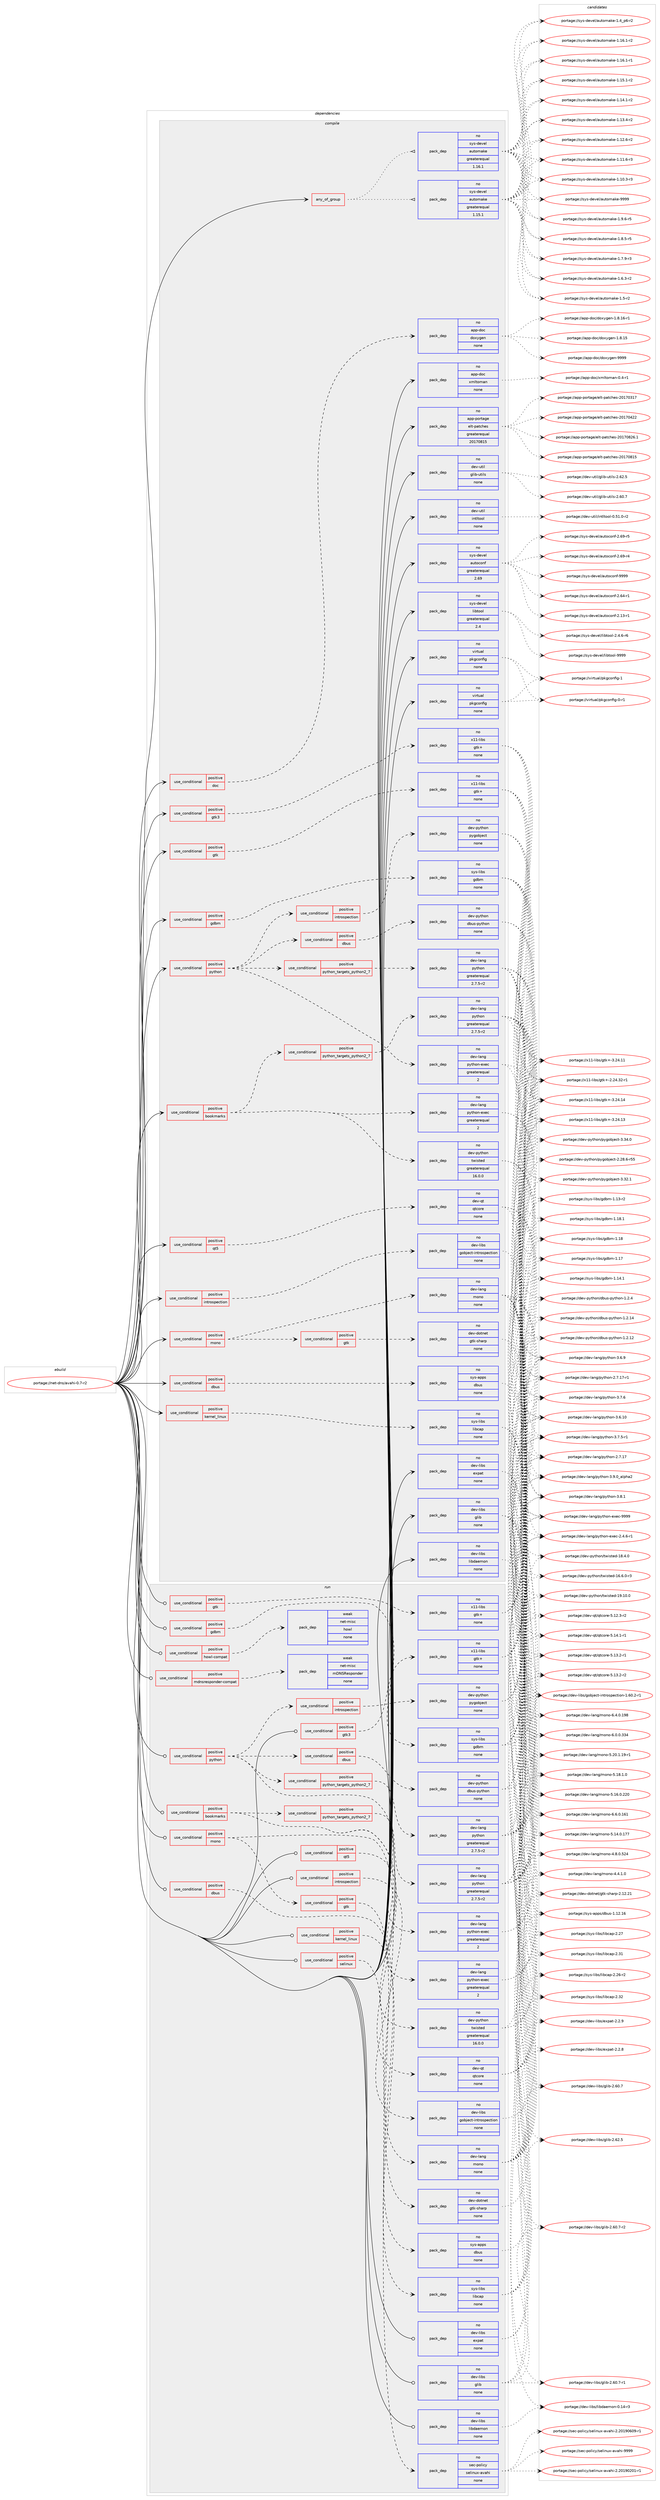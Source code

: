 digraph prolog {

# *************
# Graph options
# *************

newrank=true;
concentrate=true;
compound=true;
graph [rankdir=LR,fontname=Helvetica,fontsize=10,ranksep=1.5];#, ranksep=2.5, nodesep=0.2];
edge  [arrowhead=vee];
node  [fontname=Helvetica,fontsize=10];

# **********
# The ebuild
# **********

subgraph cluster_leftcol {
color=gray;
rank=same;
label=<<i>ebuild</i>>;
id [label="portage://net-dns/avahi-0.7-r2", color=red, width=4, href="../net-dns/avahi-0.7-r2.svg"];
}

# ****************
# The dependencies
# ****************

subgraph cluster_midcol {
color=gray;
label=<<i>dependencies</i>>;
subgraph cluster_compile {
fillcolor="#eeeeee";
style=filled;
label=<<i>compile</i>>;
subgraph any1720 {
dependency99045 [label=<<TABLE BORDER="0" CELLBORDER="1" CELLSPACING="0" CELLPADDING="4"><TR><TD CELLPADDING="10">any_of_group</TD></TR></TABLE>>, shape=none, color=red];subgraph pack74645 {
dependency99046 [label=<<TABLE BORDER="0" CELLBORDER="1" CELLSPACING="0" CELLPADDING="4" WIDTH="220"><TR><TD ROWSPAN="6" CELLPADDING="30">pack_dep</TD></TR><TR><TD WIDTH="110">no</TD></TR><TR><TD>sys-devel</TD></TR><TR><TD>automake</TD></TR><TR><TD>greaterequal</TD></TR><TR><TD>1.16.1</TD></TR></TABLE>>, shape=none, color=blue];
}
dependency99045:e -> dependency99046:w [weight=20,style="dotted",arrowhead="oinv"];
subgraph pack74646 {
dependency99047 [label=<<TABLE BORDER="0" CELLBORDER="1" CELLSPACING="0" CELLPADDING="4" WIDTH="220"><TR><TD ROWSPAN="6" CELLPADDING="30">pack_dep</TD></TR><TR><TD WIDTH="110">no</TD></TR><TR><TD>sys-devel</TD></TR><TR><TD>automake</TD></TR><TR><TD>greaterequal</TD></TR><TR><TD>1.15.1</TD></TR></TABLE>>, shape=none, color=blue];
}
dependency99045:e -> dependency99047:w [weight=20,style="dotted",arrowhead="oinv"];
}
id:e -> dependency99045:w [weight=20,style="solid",arrowhead="vee"];
subgraph cond22595 {
dependency99048 [label=<<TABLE BORDER="0" CELLBORDER="1" CELLSPACING="0" CELLPADDING="4"><TR><TD ROWSPAN="3" CELLPADDING="10">use_conditional</TD></TR><TR><TD>positive</TD></TR><TR><TD>bookmarks</TD></TR></TABLE>>, shape=none, color=red];
subgraph cond22596 {
dependency99049 [label=<<TABLE BORDER="0" CELLBORDER="1" CELLSPACING="0" CELLPADDING="4"><TR><TD ROWSPAN="3" CELLPADDING="10">use_conditional</TD></TR><TR><TD>positive</TD></TR><TR><TD>python_targets_python2_7</TD></TR></TABLE>>, shape=none, color=red];
subgraph pack74647 {
dependency99050 [label=<<TABLE BORDER="0" CELLBORDER="1" CELLSPACING="0" CELLPADDING="4" WIDTH="220"><TR><TD ROWSPAN="6" CELLPADDING="30">pack_dep</TD></TR><TR><TD WIDTH="110">no</TD></TR><TR><TD>dev-lang</TD></TR><TR><TD>python</TD></TR><TR><TD>greaterequal</TD></TR><TR><TD>2.7.5-r2</TD></TR></TABLE>>, shape=none, color=blue];
}
dependency99049:e -> dependency99050:w [weight=20,style="dashed",arrowhead="vee"];
}
dependency99048:e -> dependency99049:w [weight=20,style="dashed",arrowhead="vee"];
subgraph pack74648 {
dependency99051 [label=<<TABLE BORDER="0" CELLBORDER="1" CELLSPACING="0" CELLPADDING="4" WIDTH="220"><TR><TD ROWSPAN="6" CELLPADDING="30">pack_dep</TD></TR><TR><TD WIDTH="110">no</TD></TR><TR><TD>dev-lang</TD></TR><TR><TD>python-exec</TD></TR><TR><TD>greaterequal</TD></TR><TR><TD>2</TD></TR></TABLE>>, shape=none, color=blue];
}
dependency99048:e -> dependency99051:w [weight=20,style="dashed",arrowhead="vee"];
subgraph pack74649 {
dependency99052 [label=<<TABLE BORDER="0" CELLBORDER="1" CELLSPACING="0" CELLPADDING="4" WIDTH="220"><TR><TD ROWSPAN="6" CELLPADDING="30">pack_dep</TD></TR><TR><TD WIDTH="110">no</TD></TR><TR><TD>dev-python</TD></TR><TR><TD>twisted</TD></TR><TR><TD>greaterequal</TD></TR><TR><TD>16.0.0</TD></TR></TABLE>>, shape=none, color=blue];
}
dependency99048:e -> dependency99052:w [weight=20,style="dashed",arrowhead="vee"];
}
id:e -> dependency99048:w [weight=20,style="solid",arrowhead="vee"];
subgraph cond22597 {
dependency99053 [label=<<TABLE BORDER="0" CELLBORDER="1" CELLSPACING="0" CELLPADDING="4"><TR><TD ROWSPAN="3" CELLPADDING="10">use_conditional</TD></TR><TR><TD>positive</TD></TR><TR><TD>dbus</TD></TR></TABLE>>, shape=none, color=red];
subgraph pack74650 {
dependency99054 [label=<<TABLE BORDER="0" CELLBORDER="1" CELLSPACING="0" CELLPADDING="4" WIDTH="220"><TR><TD ROWSPAN="6" CELLPADDING="30">pack_dep</TD></TR><TR><TD WIDTH="110">no</TD></TR><TR><TD>sys-apps</TD></TR><TR><TD>dbus</TD></TR><TR><TD>none</TD></TR><TR><TD></TD></TR></TABLE>>, shape=none, color=blue];
}
dependency99053:e -> dependency99054:w [weight=20,style="dashed",arrowhead="vee"];
}
id:e -> dependency99053:w [weight=20,style="solid",arrowhead="vee"];
subgraph cond22598 {
dependency99055 [label=<<TABLE BORDER="0" CELLBORDER="1" CELLSPACING="0" CELLPADDING="4"><TR><TD ROWSPAN="3" CELLPADDING="10">use_conditional</TD></TR><TR><TD>positive</TD></TR><TR><TD>doc</TD></TR></TABLE>>, shape=none, color=red];
subgraph pack74651 {
dependency99056 [label=<<TABLE BORDER="0" CELLBORDER="1" CELLSPACING="0" CELLPADDING="4" WIDTH="220"><TR><TD ROWSPAN="6" CELLPADDING="30">pack_dep</TD></TR><TR><TD WIDTH="110">no</TD></TR><TR><TD>app-doc</TD></TR><TR><TD>doxygen</TD></TR><TR><TD>none</TD></TR><TR><TD></TD></TR></TABLE>>, shape=none, color=blue];
}
dependency99055:e -> dependency99056:w [weight=20,style="dashed",arrowhead="vee"];
}
id:e -> dependency99055:w [weight=20,style="solid",arrowhead="vee"];
subgraph cond22599 {
dependency99057 [label=<<TABLE BORDER="0" CELLBORDER="1" CELLSPACING="0" CELLPADDING="4"><TR><TD ROWSPAN="3" CELLPADDING="10">use_conditional</TD></TR><TR><TD>positive</TD></TR><TR><TD>gdbm</TD></TR></TABLE>>, shape=none, color=red];
subgraph pack74652 {
dependency99058 [label=<<TABLE BORDER="0" CELLBORDER="1" CELLSPACING="0" CELLPADDING="4" WIDTH="220"><TR><TD ROWSPAN="6" CELLPADDING="30">pack_dep</TD></TR><TR><TD WIDTH="110">no</TD></TR><TR><TD>sys-libs</TD></TR><TR><TD>gdbm</TD></TR><TR><TD>none</TD></TR><TR><TD></TD></TR></TABLE>>, shape=none, color=blue];
}
dependency99057:e -> dependency99058:w [weight=20,style="dashed",arrowhead="vee"];
}
id:e -> dependency99057:w [weight=20,style="solid",arrowhead="vee"];
subgraph cond22600 {
dependency99059 [label=<<TABLE BORDER="0" CELLBORDER="1" CELLSPACING="0" CELLPADDING="4"><TR><TD ROWSPAN="3" CELLPADDING="10">use_conditional</TD></TR><TR><TD>positive</TD></TR><TR><TD>gtk</TD></TR></TABLE>>, shape=none, color=red];
subgraph pack74653 {
dependency99060 [label=<<TABLE BORDER="0" CELLBORDER="1" CELLSPACING="0" CELLPADDING="4" WIDTH="220"><TR><TD ROWSPAN="6" CELLPADDING="30">pack_dep</TD></TR><TR><TD WIDTH="110">no</TD></TR><TR><TD>x11-libs</TD></TR><TR><TD>gtk+</TD></TR><TR><TD>none</TD></TR><TR><TD></TD></TR></TABLE>>, shape=none, color=blue];
}
dependency99059:e -> dependency99060:w [weight=20,style="dashed",arrowhead="vee"];
}
id:e -> dependency99059:w [weight=20,style="solid",arrowhead="vee"];
subgraph cond22601 {
dependency99061 [label=<<TABLE BORDER="0" CELLBORDER="1" CELLSPACING="0" CELLPADDING="4"><TR><TD ROWSPAN="3" CELLPADDING="10">use_conditional</TD></TR><TR><TD>positive</TD></TR><TR><TD>gtk3</TD></TR></TABLE>>, shape=none, color=red];
subgraph pack74654 {
dependency99062 [label=<<TABLE BORDER="0" CELLBORDER="1" CELLSPACING="0" CELLPADDING="4" WIDTH="220"><TR><TD ROWSPAN="6" CELLPADDING="30">pack_dep</TD></TR><TR><TD WIDTH="110">no</TD></TR><TR><TD>x11-libs</TD></TR><TR><TD>gtk+</TD></TR><TR><TD>none</TD></TR><TR><TD></TD></TR></TABLE>>, shape=none, color=blue];
}
dependency99061:e -> dependency99062:w [weight=20,style="dashed",arrowhead="vee"];
}
id:e -> dependency99061:w [weight=20,style="solid",arrowhead="vee"];
subgraph cond22602 {
dependency99063 [label=<<TABLE BORDER="0" CELLBORDER="1" CELLSPACING="0" CELLPADDING="4"><TR><TD ROWSPAN="3" CELLPADDING="10">use_conditional</TD></TR><TR><TD>positive</TD></TR><TR><TD>introspection</TD></TR></TABLE>>, shape=none, color=red];
subgraph pack74655 {
dependency99064 [label=<<TABLE BORDER="0" CELLBORDER="1" CELLSPACING="0" CELLPADDING="4" WIDTH="220"><TR><TD ROWSPAN="6" CELLPADDING="30">pack_dep</TD></TR><TR><TD WIDTH="110">no</TD></TR><TR><TD>dev-libs</TD></TR><TR><TD>gobject-introspection</TD></TR><TR><TD>none</TD></TR><TR><TD></TD></TR></TABLE>>, shape=none, color=blue];
}
dependency99063:e -> dependency99064:w [weight=20,style="dashed",arrowhead="vee"];
}
id:e -> dependency99063:w [weight=20,style="solid",arrowhead="vee"];
subgraph cond22603 {
dependency99065 [label=<<TABLE BORDER="0" CELLBORDER="1" CELLSPACING="0" CELLPADDING="4"><TR><TD ROWSPAN="3" CELLPADDING="10">use_conditional</TD></TR><TR><TD>positive</TD></TR><TR><TD>kernel_linux</TD></TR></TABLE>>, shape=none, color=red];
subgraph pack74656 {
dependency99066 [label=<<TABLE BORDER="0" CELLBORDER="1" CELLSPACING="0" CELLPADDING="4" WIDTH="220"><TR><TD ROWSPAN="6" CELLPADDING="30">pack_dep</TD></TR><TR><TD WIDTH="110">no</TD></TR><TR><TD>sys-libs</TD></TR><TR><TD>libcap</TD></TR><TR><TD>none</TD></TR><TR><TD></TD></TR></TABLE>>, shape=none, color=blue];
}
dependency99065:e -> dependency99066:w [weight=20,style="dashed",arrowhead="vee"];
}
id:e -> dependency99065:w [weight=20,style="solid",arrowhead="vee"];
subgraph cond22604 {
dependency99067 [label=<<TABLE BORDER="0" CELLBORDER="1" CELLSPACING="0" CELLPADDING="4"><TR><TD ROWSPAN="3" CELLPADDING="10">use_conditional</TD></TR><TR><TD>positive</TD></TR><TR><TD>mono</TD></TR></TABLE>>, shape=none, color=red];
subgraph pack74657 {
dependency99068 [label=<<TABLE BORDER="0" CELLBORDER="1" CELLSPACING="0" CELLPADDING="4" WIDTH="220"><TR><TD ROWSPAN="6" CELLPADDING="30">pack_dep</TD></TR><TR><TD WIDTH="110">no</TD></TR><TR><TD>dev-lang</TD></TR><TR><TD>mono</TD></TR><TR><TD>none</TD></TR><TR><TD></TD></TR></TABLE>>, shape=none, color=blue];
}
dependency99067:e -> dependency99068:w [weight=20,style="dashed",arrowhead="vee"];
subgraph cond22605 {
dependency99069 [label=<<TABLE BORDER="0" CELLBORDER="1" CELLSPACING="0" CELLPADDING="4"><TR><TD ROWSPAN="3" CELLPADDING="10">use_conditional</TD></TR><TR><TD>positive</TD></TR><TR><TD>gtk</TD></TR></TABLE>>, shape=none, color=red];
subgraph pack74658 {
dependency99070 [label=<<TABLE BORDER="0" CELLBORDER="1" CELLSPACING="0" CELLPADDING="4" WIDTH="220"><TR><TD ROWSPAN="6" CELLPADDING="30">pack_dep</TD></TR><TR><TD WIDTH="110">no</TD></TR><TR><TD>dev-dotnet</TD></TR><TR><TD>gtk-sharp</TD></TR><TR><TD>none</TD></TR><TR><TD></TD></TR></TABLE>>, shape=none, color=blue];
}
dependency99069:e -> dependency99070:w [weight=20,style="dashed",arrowhead="vee"];
}
dependency99067:e -> dependency99069:w [weight=20,style="dashed",arrowhead="vee"];
}
id:e -> dependency99067:w [weight=20,style="solid",arrowhead="vee"];
subgraph cond22606 {
dependency99071 [label=<<TABLE BORDER="0" CELLBORDER="1" CELLSPACING="0" CELLPADDING="4"><TR><TD ROWSPAN="3" CELLPADDING="10">use_conditional</TD></TR><TR><TD>positive</TD></TR><TR><TD>python</TD></TR></TABLE>>, shape=none, color=red];
subgraph cond22607 {
dependency99072 [label=<<TABLE BORDER="0" CELLBORDER="1" CELLSPACING="0" CELLPADDING="4"><TR><TD ROWSPAN="3" CELLPADDING="10">use_conditional</TD></TR><TR><TD>positive</TD></TR><TR><TD>python_targets_python2_7</TD></TR></TABLE>>, shape=none, color=red];
subgraph pack74659 {
dependency99073 [label=<<TABLE BORDER="0" CELLBORDER="1" CELLSPACING="0" CELLPADDING="4" WIDTH="220"><TR><TD ROWSPAN="6" CELLPADDING="30">pack_dep</TD></TR><TR><TD WIDTH="110">no</TD></TR><TR><TD>dev-lang</TD></TR><TR><TD>python</TD></TR><TR><TD>greaterequal</TD></TR><TR><TD>2.7.5-r2</TD></TR></TABLE>>, shape=none, color=blue];
}
dependency99072:e -> dependency99073:w [weight=20,style="dashed",arrowhead="vee"];
}
dependency99071:e -> dependency99072:w [weight=20,style="dashed",arrowhead="vee"];
subgraph pack74660 {
dependency99074 [label=<<TABLE BORDER="0" CELLBORDER="1" CELLSPACING="0" CELLPADDING="4" WIDTH="220"><TR><TD ROWSPAN="6" CELLPADDING="30">pack_dep</TD></TR><TR><TD WIDTH="110">no</TD></TR><TR><TD>dev-lang</TD></TR><TR><TD>python-exec</TD></TR><TR><TD>greaterequal</TD></TR><TR><TD>2</TD></TR></TABLE>>, shape=none, color=blue];
}
dependency99071:e -> dependency99074:w [weight=20,style="dashed",arrowhead="vee"];
subgraph cond22608 {
dependency99075 [label=<<TABLE BORDER="0" CELLBORDER="1" CELLSPACING="0" CELLPADDING="4"><TR><TD ROWSPAN="3" CELLPADDING="10">use_conditional</TD></TR><TR><TD>positive</TD></TR><TR><TD>dbus</TD></TR></TABLE>>, shape=none, color=red];
subgraph pack74661 {
dependency99076 [label=<<TABLE BORDER="0" CELLBORDER="1" CELLSPACING="0" CELLPADDING="4" WIDTH="220"><TR><TD ROWSPAN="6" CELLPADDING="30">pack_dep</TD></TR><TR><TD WIDTH="110">no</TD></TR><TR><TD>dev-python</TD></TR><TR><TD>dbus-python</TD></TR><TR><TD>none</TD></TR><TR><TD></TD></TR></TABLE>>, shape=none, color=blue];
}
dependency99075:e -> dependency99076:w [weight=20,style="dashed",arrowhead="vee"];
}
dependency99071:e -> dependency99075:w [weight=20,style="dashed",arrowhead="vee"];
subgraph cond22609 {
dependency99077 [label=<<TABLE BORDER="0" CELLBORDER="1" CELLSPACING="0" CELLPADDING="4"><TR><TD ROWSPAN="3" CELLPADDING="10">use_conditional</TD></TR><TR><TD>positive</TD></TR><TR><TD>introspection</TD></TR></TABLE>>, shape=none, color=red];
subgraph pack74662 {
dependency99078 [label=<<TABLE BORDER="0" CELLBORDER="1" CELLSPACING="0" CELLPADDING="4" WIDTH="220"><TR><TD ROWSPAN="6" CELLPADDING="30">pack_dep</TD></TR><TR><TD WIDTH="110">no</TD></TR><TR><TD>dev-python</TD></TR><TR><TD>pygobject</TD></TR><TR><TD>none</TD></TR><TR><TD></TD></TR></TABLE>>, shape=none, color=blue];
}
dependency99077:e -> dependency99078:w [weight=20,style="dashed",arrowhead="vee"];
}
dependency99071:e -> dependency99077:w [weight=20,style="dashed",arrowhead="vee"];
}
id:e -> dependency99071:w [weight=20,style="solid",arrowhead="vee"];
subgraph cond22610 {
dependency99079 [label=<<TABLE BORDER="0" CELLBORDER="1" CELLSPACING="0" CELLPADDING="4"><TR><TD ROWSPAN="3" CELLPADDING="10">use_conditional</TD></TR><TR><TD>positive</TD></TR><TR><TD>qt5</TD></TR></TABLE>>, shape=none, color=red];
subgraph pack74663 {
dependency99080 [label=<<TABLE BORDER="0" CELLBORDER="1" CELLSPACING="0" CELLPADDING="4" WIDTH="220"><TR><TD ROWSPAN="6" CELLPADDING="30">pack_dep</TD></TR><TR><TD WIDTH="110">no</TD></TR><TR><TD>dev-qt</TD></TR><TR><TD>qtcore</TD></TR><TR><TD>none</TD></TR><TR><TD></TD></TR></TABLE>>, shape=none, color=blue];
}
dependency99079:e -> dependency99080:w [weight=20,style="dashed",arrowhead="vee"];
}
id:e -> dependency99079:w [weight=20,style="solid",arrowhead="vee"];
subgraph pack74664 {
dependency99081 [label=<<TABLE BORDER="0" CELLBORDER="1" CELLSPACING="0" CELLPADDING="4" WIDTH="220"><TR><TD ROWSPAN="6" CELLPADDING="30">pack_dep</TD></TR><TR><TD WIDTH="110">no</TD></TR><TR><TD>app-doc</TD></TR><TR><TD>xmltoman</TD></TR><TR><TD>none</TD></TR><TR><TD></TD></TR></TABLE>>, shape=none, color=blue];
}
id:e -> dependency99081:w [weight=20,style="solid",arrowhead="vee"];
subgraph pack74665 {
dependency99082 [label=<<TABLE BORDER="0" CELLBORDER="1" CELLSPACING="0" CELLPADDING="4" WIDTH="220"><TR><TD ROWSPAN="6" CELLPADDING="30">pack_dep</TD></TR><TR><TD WIDTH="110">no</TD></TR><TR><TD>app-portage</TD></TR><TR><TD>elt-patches</TD></TR><TR><TD>greaterequal</TD></TR><TR><TD>20170815</TD></TR></TABLE>>, shape=none, color=blue];
}
id:e -> dependency99082:w [weight=20,style="solid",arrowhead="vee"];
subgraph pack74666 {
dependency99083 [label=<<TABLE BORDER="0" CELLBORDER="1" CELLSPACING="0" CELLPADDING="4" WIDTH="220"><TR><TD ROWSPAN="6" CELLPADDING="30">pack_dep</TD></TR><TR><TD WIDTH="110">no</TD></TR><TR><TD>dev-libs</TD></TR><TR><TD>expat</TD></TR><TR><TD>none</TD></TR><TR><TD></TD></TR></TABLE>>, shape=none, color=blue];
}
id:e -> dependency99083:w [weight=20,style="solid",arrowhead="vee"];
subgraph pack74667 {
dependency99084 [label=<<TABLE BORDER="0" CELLBORDER="1" CELLSPACING="0" CELLPADDING="4" WIDTH="220"><TR><TD ROWSPAN="6" CELLPADDING="30">pack_dep</TD></TR><TR><TD WIDTH="110">no</TD></TR><TR><TD>dev-libs</TD></TR><TR><TD>glib</TD></TR><TR><TD>none</TD></TR><TR><TD></TD></TR></TABLE>>, shape=none, color=blue];
}
id:e -> dependency99084:w [weight=20,style="solid",arrowhead="vee"];
subgraph pack74668 {
dependency99085 [label=<<TABLE BORDER="0" CELLBORDER="1" CELLSPACING="0" CELLPADDING="4" WIDTH="220"><TR><TD ROWSPAN="6" CELLPADDING="30">pack_dep</TD></TR><TR><TD WIDTH="110">no</TD></TR><TR><TD>dev-libs</TD></TR><TR><TD>libdaemon</TD></TR><TR><TD>none</TD></TR><TR><TD></TD></TR></TABLE>>, shape=none, color=blue];
}
id:e -> dependency99085:w [weight=20,style="solid",arrowhead="vee"];
subgraph pack74669 {
dependency99086 [label=<<TABLE BORDER="0" CELLBORDER="1" CELLSPACING="0" CELLPADDING="4" WIDTH="220"><TR><TD ROWSPAN="6" CELLPADDING="30">pack_dep</TD></TR><TR><TD WIDTH="110">no</TD></TR><TR><TD>dev-util</TD></TR><TR><TD>glib-utils</TD></TR><TR><TD>none</TD></TR><TR><TD></TD></TR></TABLE>>, shape=none, color=blue];
}
id:e -> dependency99086:w [weight=20,style="solid",arrowhead="vee"];
subgraph pack74670 {
dependency99087 [label=<<TABLE BORDER="0" CELLBORDER="1" CELLSPACING="0" CELLPADDING="4" WIDTH="220"><TR><TD ROWSPAN="6" CELLPADDING="30">pack_dep</TD></TR><TR><TD WIDTH="110">no</TD></TR><TR><TD>dev-util</TD></TR><TR><TD>intltool</TD></TR><TR><TD>none</TD></TR><TR><TD></TD></TR></TABLE>>, shape=none, color=blue];
}
id:e -> dependency99087:w [weight=20,style="solid",arrowhead="vee"];
subgraph pack74671 {
dependency99088 [label=<<TABLE BORDER="0" CELLBORDER="1" CELLSPACING="0" CELLPADDING="4" WIDTH="220"><TR><TD ROWSPAN="6" CELLPADDING="30">pack_dep</TD></TR><TR><TD WIDTH="110">no</TD></TR><TR><TD>sys-devel</TD></TR><TR><TD>autoconf</TD></TR><TR><TD>greaterequal</TD></TR><TR><TD>2.69</TD></TR></TABLE>>, shape=none, color=blue];
}
id:e -> dependency99088:w [weight=20,style="solid",arrowhead="vee"];
subgraph pack74672 {
dependency99089 [label=<<TABLE BORDER="0" CELLBORDER="1" CELLSPACING="0" CELLPADDING="4" WIDTH="220"><TR><TD ROWSPAN="6" CELLPADDING="30">pack_dep</TD></TR><TR><TD WIDTH="110">no</TD></TR><TR><TD>sys-devel</TD></TR><TR><TD>libtool</TD></TR><TR><TD>greaterequal</TD></TR><TR><TD>2.4</TD></TR></TABLE>>, shape=none, color=blue];
}
id:e -> dependency99089:w [weight=20,style="solid",arrowhead="vee"];
subgraph pack74673 {
dependency99090 [label=<<TABLE BORDER="0" CELLBORDER="1" CELLSPACING="0" CELLPADDING="4" WIDTH="220"><TR><TD ROWSPAN="6" CELLPADDING="30">pack_dep</TD></TR><TR><TD WIDTH="110">no</TD></TR><TR><TD>virtual</TD></TR><TR><TD>pkgconfig</TD></TR><TR><TD>none</TD></TR><TR><TD></TD></TR></TABLE>>, shape=none, color=blue];
}
id:e -> dependency99090:w [weight=20,style="solid",arrowhead="vee"];
subgraph pack74674 {
dependency99091 [label=<<TABLE BORDER="0" CELLBORDER="1" CELLSPACING="0" CELLPADDING="4" WIDTH="220"><TR><TD ROWSPAN="6" CELLPADDING="30">pack_dep</TD></TR><TR><TD WIDTH="110">no</TD></TR><TR><TD>virtual</TD></TR><TR><TD>pkgconfig</TD></TR><TR><TD>none</TD></TR><TR><TD></TD></TR></TABLE>>, shape=none, color=blue];
}
id:e -> dependency99091:w [weight=20,style="solid",arrowhead="vee"];
}
subgraph cluster_compileandrun {
fillcolor="#eeeeee";
style=filled;
label=<<i>compile and run</i>>;
}
subgraph cluster_run {
fillcolor="#eeeeee";
style=filled;
label=<<i>run</i>>;
subgraph cond22611 {
dependency99092 [label=<<TABLE BORDER="0" CELLBORDER="1" CELLSPACING="0" CELLPADDING="4"><TR><TD ROWSPAN="3" CELLPADDING="10">use_conditional</TD></TR><TR><TD>positive</TD></TR><TR><TD>bookmarks</TD></TR></TABLE>>, shape=none, color=red];
subgraph cond22612 {
dependency99093 [label=<<TABLE BORDER="0" CELLBORDER="1" CELLSPACING="0" CELLPADDING="4"><TR><TD ROWSPAN="3" CELLPADDING="10">use_conditional</TD></TR><TR><TD>positive</TD></TR><TR><TD>python_targets_python2_7</TD></TR></TABLE>>, shape=none, color=red];
subgraph pack74675 {
dependency99094 [label=<<TABLE BORDER="0" CELLBORDER="1" CELLSPACING="0" CELLPADDING="4" WIDTH="220"><TR><TD ROWSPAN="6" CELLPADDING="30">pack_dep</TD></TR><TR><TD WIDTH="110">no</TD></TR><TR><TD>dev-lang</TD></TR><TR><TD>python</TD></TR><TR><TD>greaterequal</TD></TR><TR><TD>2.7.5-r2</TD></TR></TABLE>>, shape=none, color=blue];
}
dependency99093:e -> dependency99094:w [weight=20,style="dashed",arrowhead="vee"];
}
dependency99092:e -> dependency99093:w [weight=20,style="dashed",arrowhead="vee"];
subgraph pack74676 {
dependency99095 [label=<<TABLE BORDER="0" CELLBORDER="1" CELLSPACING="0" CELLPADDING="4" WIDTH="220"><TR><TD ROWSPAN="6" CELLPADDING="30">pack_dep</TD></TR><TR><TD WIDTH="110">no</TD></TR><TR><TD>dev-lang</TD></TR><TR><TD>python-exec</TD></TR><TR><TD>greaterequal</TD></TR><TR><TD>2</TD></TR></TABLE>>, shape=none, color=blue];
}
dependency99092:e -> dependency99095:w [weight=20,style="dashed",arrowhead="vee"];
subgraph pack74677 {
dependency99096 [label=<<TABLE BORDER="0" CELLBORDER="1" CELLSPACING="0" CELLPADDING="4" WIDTH="220"><TR><TD ROWSPAN="6" CELLPADDING="30">pack_dep</TD></TR><TR><TD WIDTH="110">no</TD></TR><TR><TD>dev-python</TD></TR><TR><TD>twisted</TD></TR><TR><TD>greaterequal</TD></TR><TR><TD>16.0.0</TD></TR></TABLE>>, shape=none, color=blue];
}
dependency99092:e -> dependency99096:w [weight=20,style="dashed",arrowhead="vee"];
}
id:e -> dependency99092:w [weight=20,style="solid",arrowhead="odot"];
subgraph cond22613 {
dependency99097 [label=<<TABLE BORDER="0" CELLBORDER="1" CELLSPACING="0" CELLPADDING="4"><TR><TD ROWSPAN="3" CELLPADDING="10">use_conditional</TD></TR><TR><TD>positive</TD></TR><TR><TD>dbus</TD></TR></TABLE>>, shape=none, color=red];
subgraph pack74678 {
dependency99098 [label=<<TABLE BORDER="0" CELLBORDER="1" CELLSPACING="0" CELLPADDING="4" WIDTH="220"><TR><TD ROWSPAN="6" CELLPADDING="30">pack_dep</TD></TR><TR><TD WIDTH="110">no</TD></TR><TR><TD>sys-apps</TD></TR><TR><TD>dbus</TD></TR><TR><TD>none</TD></TR><TR><TD></TD></TR></TABLE>>, shape=none, color=blue];
}
dependency99097:e -> dependency99098:w [weight=20,style="dashed",arrowhead="vee"];
}
id:e -> dependency99097:w [weight=20,style="solid",arrowhead="odot"];
subgraph cond22614 {
dependency99099 [label=<<TABLE BORDER="0" CELLBORDER="1" CELLSPACING="0" CELLPADDING="4"><TR><TD ROWSPAN="3" CELLPADDING="10">use_conditional</TD></TR><TR><TD>positive</TD></TR><TR><TD>gdbm</TD></TR></TABLE>>, shape=none, color=red];
subgraph pack74679 {
dependency99100 [label=<<TABLE BORDER="0" CELLBORDER="1" CELLSPACING="0" CELLPADDING="4" WIDTH="220"><TR><TD ROWSPAN="6" CELLPADDING="30">pack_dep</TD></TR><TR><TD WIDTH="110">no</TD></TR><TR><TD>sys-libs</TD></TR><TR><TD>gdbm</TD></TR><TR><TD>none</TD></TR><TR><TD></TD></TR></TABLE>>, shape=none, color=blue];
}
dependency99099:e -> dependency99100:w [weight=20,style="dashed",arrowhead="vee"];
}
id:e -> dependency99099:w [weight=20,style="solid",arrowhead="odot"];
subgraph cond22615 {
dependency99101 [label=<<TABLE BORDER="0" CELLBORDER="1" CELLSPACING="0" CELLPADDING="4"><TR><TD ROWSPAN="3" CELLPADDING="10">use_conditional</TD></TR><TR><TD>positive</TD></TR><TR><TD>gtk</TD></TR></TABLE>>, shape=none, color=red];
subgraph pack74680 {
dependency99102 [label=<<TABLE BORDER="0" CELLBORDER="1" CELLSPACING="0" CELLPADDING="4" WIDTH="220"><TR><TD ROWSPAN="6" CELLPADDING="30">pack_dep</TD></TR><TR><TD WIDTH="110">no</TD></TR><TR><TD>x11-libs</TD></TR><TR><TD>gtk+</TD></TR><TR><TD>none</TD></TR><TR><TD></TD></TR></TABLE>>, shape=none, color=blue];
}
dependency99101:e -> dependency99102:w [weight=20,style="dashed",arrowhead="vee"];
}
id:e -> dependency99101:w [weight=20,style="solid",arrowhead="odot"];
subgraph cond22616 {
dependency99103 [label=<<TABLE BORDER="0" CELLBORDER="1" CELLSPACING="0" CELLPADDING="4"><TR><TD ROWSPAN="3" CELLPADDING="10">use_conditional</TD></TR><TR><TD>positive</TD></TR><TR><TD>gtk3</TD></TR></TABLE>>, shape=none, color=red];
subgraph pack74681 {
dependency99104 [label=<<TABLE BORDER="0" CELLBORDER="1" CELLSPACING="0" CELLPADDING="4" WIDTH="220"><TR><TD ROWSPAN="6" CELLPADDING="30">pack_dep</TD></TR><TR><TD WIDTH="110">no</TD></TR><TR><TD>x11-libs</TD></TR><TR><TD>gtk+</TD></TR><TR><TD>none</TD></TR><TR><TD></TD></TR></TABLE>>, shape=none, color=blue];
}
dependency99103:e -> dependency99104:w [weight=20,style="dashed",arrowhead="vee"];
}
id:e -> dependency99103:w [weight=20,style="solid",arrowhead="odot"];
subgraph cond22617 {
dependency99105 [label=<<TABLE BORDER="0" CELLBORDER="1" CELLSPACING="0" CELLPADDING="4"><TR><TD ROWSPAN="3" CELLPADDING="10">use_conditional</TD></TR><TR><TD>positive</TD></TR><TR><TD>howl-compat</TD></TR></TABLE>>, shape=none, color=red];
subgraph pack74682 {
dependency99106 [label=<<TABLE BORDER="0" CELLBORDER="1" CELLSPACING="0" CELLPADDING="4" WIDTH="220"><TR><TD ROWSPAN="6" CELLPADDING="30">pack_dep</TD></TR><TR><TD WIDTH="110">weak</TD></TR><TR><TD>net-misc</TD></TR><TR><TD>howl</TD></TR><TR><TD>none</TD></TR><TR><TD></TD></TR></TABLE>>, shape=none, color=blue];
}
dependency99105:e -> dependency99106:w [weight=20,style="dashed",arrowhead="vee"];
}
id:e -> dependency99105:w [weight=20,style="solid",arrowhead="odot"];
subgraph cond22618 {
dependency99107 [label=<<TABLE BORDER="0" CELLBORDER="1" CELLSPACING="0" CELLPADDING="4"><TR><TD ROWSPAN="3" CELLPADDING="10">use_conditional</TD></TR><TR><TD>positive</TD></TR><TR><TD>introspection</TD></TR></TABLE>>, shape=none, color=red];
subgraph pack74683 {
dependency99108 [label=<<TABLE BORDER="0" CELLBORDER="1" CELLSPACING="0" CELLPADDING="4" WIDTH="220"><TR><TD ROWSPAN="6" CELLPADDING="30">pack_dep</TD></TR><TR><TD WIDTH="110">no</TD></TR><TR><TD>dev-libs</TD></TR><TR><TD>gobject-introspection</TD></TR><TR><TD>none</TD></TR><TR><TD></TD></TR></TABLE>>, shape=none, color=blue];
}
dependency99107:e -> dependency99108:w [weight=20,style="dashed",arrowhead="vee"];
}
id:e -> dependency99107:w [weight=20,style="solid",arrowhead="odot"];
subgraph cond22619 {
dependency99109 [label=<<TABLE BORDER="0" CELLBORDER="1" CELLSPACING="0" CELLPADDING="4"><TR><TD ROWSPAN="3" CELLPADDING="10">use_conditional</TD></TR><TR><TD>positive</TD></TR><TR><TD>kernel_linux</TD></TR></TABLE>>, shape=none, color=red];
subgraph pack74684 {
dependency99110 [label=<<TABLE BORDER="0" CELLBORDER="1" CELLSPACING="0" CELLPADDING="4" WIDTH="220"><TR><TD ROWSPAN="6" CELLPADDING="30">pack_dep</TD></TR><TR><TD WIDTH="110">no</TD></TR><TR><TD>sys-libs</TD></TR><TR><TD>libcap</TD></TR><TR><TD>none</TD></TR><TR><TD></TD></TR></TABLE>>, shape=none, color=blue];
}
dependency99109:e -> dependency99110:w [weight=20,style="dashed",arrowhead="vee"];
}
id:e -> dependency99109:w [weight=20,style="solid",arrowhead="odot"];
subgraph cond22620 {
dependency99111 [label=<<TABLE BORDER="0" CELLBORDER="1" CELLSPACING="0" CELLPADDING="4"><TR><TD ROWSPAN="3" CELLPADDING="10">use_conditional</TD></TR><TR><TD>positive</TD></TR><TR><TD>mdnsresponder-compat</TD></TR></TABLE>>, shape=none, color=red];
subgraph pack74685 {
dependency99112 [label=<<TABLE BORDER="0" CELLBORDER="1" CELLSPACING="0" CELLPADDING="4" WIDTH="220"><TR><TD ROWSPAN="6" CELLPADDING="30">pack_dep</TD></TR><TR><TD WIDTH="110">weak</TD></TR><TR><TD>net-misc</TD></TR><TR><TD>mDNSResponder</TD></TR><TR><TD>none</TD></TR><TR><TD></TD></TR></TABLE>>, shape=none, color=blue];
}
dependency99111:e -> dependency99112:w [weight=20,style="dashed",arrowhead="vee"];
}
id:e -> dependency99111:w [weight=20,style="solid",arrowhead="odot"];
subgraph cond22621 {
dependency99113 [label=<<TABLE BORDER="0" CELLBORDER="1" CELLSPACING="0" CELLPADDING="4"><TR><TD ROWSPAN="3" CELLPADDING="10">use_conditional</TD></TR><TR><TD>positive</TD></TR><TR><TD>mono</TD></TR></TABLE>>, shape=none, color=red];
subgraph pack74686 {
dependency99114 [label=<<TABLE BORDER="0" CELLBORDER="1" CELLSPACING="0" CELLPADDING="4" WIDTH="220"><TR><TD ROWSPAN="6" CELLPADDING="30">pack_dep</TD></TR><TR><TD WIDTH="110">no</TD></TR><TR><TD>dev-lang</TD></TR><TR><TD>mono</TD></TR><TR><TD>none</TD></TR><TR><TD></TD></TR></TABLE>>, shape=none, color=blue];
}
dependency99113:e -> dependency99114:w [weight=20,style="dashed",arrowhead="vee"];
subgraph cond22622 {
dependency99115 [label=<<TABLE BORDER="0" CELLBORDER="1" CELLSPACING="0" CELLPADDING="4"><TR><TD ROWSPAN="3" CELLPADDING="10">use_conditional</TD></TR><TR><TD>positive</TD></TR><TR><TD>gtk</TD></TR></TABLE>>, shape=none, color=red];
subgraph pack74687 {
dependency99116 [label=<<TABLE BORDER="0" CELLBORDER="1" CELLSPACING="0" CELLPADDING="4" WIDTH="220"><TR><TD ROWSPAN="6" CELLPADDING="30">pack_dep</TD></TR><TR><TD WIDTH="110">no</TD></TR><TR><TD>dev-dotnet</TD></TR><TR><TD>gtk-sharp</TD></TR><TR><TD>none</TD></TR><TR><TD></TD></TR></TABLE>>, shape=none, color=blue];
}
dependency99115:e -> dependency99116:w [weight=20,style="dashed",arrowhead="vee"];
}
dependency99113:e -> dependency99115:w [weight=20,style="dashed",arrowhead="vee"];
}
id:e -> dependency99113:w [weight=20,style="solid",arrowhead="odot"];
subgraph cond22623 {
dependency99117 [label=<<TABLE BORDER="0" CELLBORDER="1" CELLSPACING="0" CELLPADDING="4"><TR><TD ROWSPAN="3" CELLPADDING="10">use_conditional</TD></TR><TR><TD>positive</TD></TR><TR><TD>python</TD></TR></TABLE>>, shape=none, color=red];
subgraph cond22624 {
dependency99118 [label=<<TABLE BORDER="0" CELLBORDER="1" CELLSPACING="0" CELLPADDING="4"><TR><TD ROWSPAN="3" CELLPADDING="10">use_conditional</TD></TR><TR><TD>positive</TD></TR><TR><TD>python_targets_python2_7</TD></TR></TABLE>>, shape=none, color=red];
subgraph pack74688 {
dependency99119 [label=<<TABLE BORDER="0" CELLBORDER="1" CELLSPACING="0" CELLPADDING="4" WIDTH="220"><TR><TD ROWSPAN="6" CELLPADDING="30">pack_dep</TD></TR><TR><TD WIDTH="110">no</TD></TR><TR><TD>dev-lang</TD></TR><TR><TD>python</TD></TR><TR><TD>greaterequal</TD></TR><TR><TD>2.7.5-r2</TD></TR></TABLE>>, shape=none, color=blue];
}
dependency99118:e -> dependency99119:w [weight=20,style="dashed",arrowhead="vee"];
}
dependency99117:e -> dependency99118:w [weight=20,style="dashed",arrowhead="vee"];
subgraph pack74689 {
dependency99120 [label=<<TABLE BORDER="0" CELLBORDER="1" CELLSPACING="0" CELLPADDING="4" WIDTH="220"><TR><TD ROWSPAN="6" CELLPADDING="30">pack_dep</TD></TR><TR><TD WIDTH="110">no</TD></TR><TR><TD>dev-lang</TD></TR><TR><TD>python-exec</TD></TR><TR><TD>greaterequal</TD></TR><TR><TD>2</TD></TR></TABLE>>, shape=none, color=blue];
}
dependency99117:e -> dependency99120:w [weight=20,style="dashed",arrowhead="vee"];
subgraph cond22625 {
dependency99121 [label=<<TABLE BORDER="0" CELLBORDER="1" CELLSPACING="0" CELLPADDING="4"><TR><TD ROWSPAN="3" CELLPADDING="10">use_conditional</TD></TR><TR><TD>positive</TD></TR><TR><TD>dbus</TD></TR></TABLE>>, shape=none, color=red];
subgraph pack74690 {
dependency99122 [label=<<TABLE BORDER="0" CELLBORDER="1" CELLSPACING="0" CELLPADDING="4" WIDTH="220"><TR><TD ROWSPAN="6" CELLPADDING="30">pack_dep</TD></TR><TR><TD WIDTH="110">no</TD></TR><TR><TD>dev-python</TD></TR><TR><TD>dbus-python</TD></TR><TR><TD>none</TD></TR><TR><TD></TD></TR></TABLE>>, shape=none, color=blue];
}
dependency99121:e -> dependency99122:w [weight=20,style="dashed",arrowhead="vee"];
}
dependency99117:e -> dependency99121:w [weight=20,style="dashed",arrowhead="vee"];
subgraph cond22626 {
dependency99123 [label=<<TABLE BORDER="0" CELLBORDER="1" CELLSPACING="0" CELLPADDING="4"><TR><TD ROWSPAN="3" CELLPADDING="10">use_conditional</TD></TR><TR><TD>positive</TD></TR><TR><TD>introspection</TD></TR></TABLE>>, shape=none, color=red];
subgraph pack74691 {
dependency99124 [label=<<TABLE BORDER="0" CELLBORDER="1" CELLSPACING="0" CELLPADDING="4" WIDTH="220"><TR><TD ROWSPAN="6" CELLPADDING="30">pack_dep</TD></TR><TR><TD WIDTH="110">no</TD></TR><TR><TD>dev-python</TD></TR><TR><TD>pygobject</TD></TR><TR><TD>none</TD></TR><TR><TD></TD></TR></TABLE>>, shape=none, color=blue];
}
dependency99123:e -> dependency99124:w [weight=20,style="dashed",arrowhead="vee"];
}
dependency99117:e -> dependency99123:w [weight=20,style="dashed",arrowhead="vee"];
}
id:e -> dependency99117:w [weight=20,style="solid",arrowhead="odot"];
subgraph cond22627 {
dependency99125 [label=<<TABLE BORDER="0" CELLBORDER="1" CELLSPACING="0" CELLPADDING="4"><TR><TD ROWSPAN="3" CELLPADDING="10">use_conditional</TD></TR><TR><TD>positive</TD></TR><TR><TD>qt5</TD></TR></TABLE>>, shape=none, color=red];
subgraph pack74692 {
dependency99126 [label=<<TABLE BORDER="0" CELLBORDER="1" CELLSPACING="0" CELLPADDING="4" WIDTH="220"><TR><TD ROWSPAN="6" CELLPADDING="30">pack_dep</TD></TR><TR><TD WIDTH="110">no</TD></TR><TR><TD>dev-qt</TD></TR><TR><TD>qtcore</TD></TR><TR><TD>none</TD></TR><TR><TD></TD></TR></TABLE>>, shape=none, color=blue];
}
dependency99125:e -> dependency99126:w [weight=20,style="dashed",arrowhead="vee"];
}
id:e -> dependency99125:w [weight=20,style="solid",arrowhead="odot"];
subgraph cond22628 {
dependency99127 [label=<<TABLE BORDER="0" CELLBORDER="1" CELLSPACING="0" CELLPADDING="4"><TR><TD ROWSPAN="3" CELLPADDING="10">use_conditional</TD></TR><TR><TD>positive</TD></TR><TR><TD>selinux</TD></TR></TABLE>>, shape=none, color=red];
subgraph pack74693 {
dependency99128 [label=<<TABLE BORDER="0" CELLBORDER="1" CELLSPACING="0" CELLPADDING="4" WIDTH="220"><TR><TD ROWSPAN="6" CELLPADDING="30">pack_dep</TD></TR><TR><TD WIDTH="110">no</TD></TR><TR><TD>sec-policy</TD></TR><TR><TD>selinux-avahi</TD></TR><TR><TD>none</TD></TR><TR><TD></TD></TR></TABLE>>, shape=none, color=blue];
}
dependency99127:e -> dependency99128:w [weight=20,style="dashed",arrowhead="vee"];
}
id:e -> dependency99127:w [weight=20,style="solid",arrowhead="odot"];
subgraph pack74694 {
dependency99129 [label=<<TABLE BORDER="0" CELLBORDER="1" CELLSPACING="0" CELLPADDING="4" WIDTH="220"><TR><TD ROWSPAN="6" CELLPADDING="30">pack_dep</TD></TR><TR><TD WIDTH="110">no</TD></TR><TR><TD>dev-libs</TD></TR><TR><TD>expat</TD></TR><TR><TD>none</TD></TR><TR><TD></TD></TR></TABLE>>, shape=none, color=blue];
}
id:e -> dependency99129:w [weight=20,style="solid",arrowhead="odot"];
subgraph pack74695 {
dependency99130 [label=<<TABLE BORDER="0" CELLBORDER="1" CELLSPACING="0" CELLPADDING="4" WIDTH="220"><TR><TD ROWSPAN="6" CELLPADDING="30">pack_dep</TD></TR><TR><TD WIDTH="110">no</TD></TR><TR><TD>dev-libs</TD></TR><TR><TD>glib</TD></TR><TR><TD>none</TD></TR><TR><TD></TD></TR></TABLE>>, shape=none, color=blue];
}
id:e -> dependency99130:w [weight=20,style="solid",arrowhead="odot"];
subgraph pack74696 {
dependency99131 [label=<<TABLE BORDER="0" CELLBORDER="1" CELLSPACING="0" CELLPADDING="4" WIDTH="220"><TR><TD ROWSPAN="6" CELLPADDING="30">pack_dep</TD></TR><TR><TD WIDTH="110">no</TD></TR><TR><TD>dev-libs</TD></TR><TR><TD>libdaemon</TD></TR><TR><TD>none</TD></TR><TR><TD></TD></TR></TABLE>>, shape=none, color=blue];
}
id:e -> dependency99131:w [weight=20,style="solid",arrowhead="odot"];
}
}

# **************
# The candidates
# **************

subgraph cluster_choices {
rank=same;
color=gray;
label=<<i>candidates</i>>;

subgraph choice74645 {
color=black;
nodesep=1;
choice115121115451001011181011084797117116111109971071014557575757 [label="portage://sys-devel/automake-9999", color=red, width=4,href="../sys-devel/automake-9999.svg"];
choice115121115451001011181011084797117116111109971071014549465746544511453 [label="portage://sys-devel/automake-1.9.6-r5", color=red, width=4,href="../sys-devel/automake-1.9.6-r5.svg"];
choice115121115451001011181011084797117116111109971071014549465646534511453 [label="portage://sys-devel/automake-1.8.5-r5", color=red, width=4,href="../sys-devel/automake-1.8.5-r5.svg"];
choice115121115451001011181011084797117116111109971071014549465546574511451 [label="portage://sys-devel/automake-1.7.9-r3", color=red, width=4,href="../sys-devel/automake-1.7.9-r3.svg"];
choice115121115451001011181011084797117116111109971071014549465446514511450 [label="portage://sys-devel/automake-1.6.3-r2", color=red, width=4,href="../sys-devel/automake-1.6.3-r2.svg"];
choice11512111545100101118101108479711711611110997107101454946534511450 [label="portage://sys-devel/automake-1.5-r2", color=red, width=4,href="../sys-devel/automake-1.5-r2.svg"];
choice115121115451001011181011084797117116111109971071014549465295112544511450 [label="portage://sys-devel/automake-1.4_p6-r2", color=red, width=4,href="../sys-devel/automake-1.4_p6-r2.svg"];
choice11512111545100101118101108479711711611110997107101454946495446494511450 [label="portage://sys-devel/automake-1.16.1-r2", color=red, width=4,href="../sys-devel/automake-1.16.1-r2.svg"];
choice11512111545100101118101108479711711611110997107101454946495446494511449 [label="portage://sys-devel/automake-1.16.1-r1", color=red, width=4,href="../sys-devel/automake-1.16.1-r1.svg"];
choice11512111545100101118101108479711711611110997107101454946495346494511450 [label="portage://sys-devel/automake-1.15.1-r2", color=red, width=4,href="../sys-devel/automake-1.15.1-r2.svg"];
choice11512111545100101118101108479711711611110997107101454946495246494511450 [label="portage://sys-devel/automake-1.14.1-r2", color=red, width=4,href="../sys-devel/automake-1.14.1-r2.svg"];
choice11512111545100101118101108479711711611110997107101454946495146524511450 [label="portage://sys-devel/automake-1.13.4-r2", color=red, width=4,href="../sys-devel/automake-1.13.4-r2.svg"];
choice11512111545100101118101108479711711611110997107101454946495046544511450 [label="portage://sys-devel/automake-1.12.6-r2", color=red, width=4,href="../sys-devel/automake-1.12.6-r2.svg"];
choice11512111545100101118101108479711711611110997107101454946494946544511451 [label="portage://sys-devel/automake-1.11.6-r3", color=red, width=4,href="../sys-devel/automake-1.11.6-r3.svg"];
choice11512111545100101118101108479711711611110997107101454946494846514511451 [label="portage://sys-devel/automake-1.10.3-r3", color=red, width=4,href="../sys-devel/automake-1.10.3-r3.svg"];
dependency99046:e -> choice115121115451001011181011084797117116111109971071014557575757:w [style=dotted,weight="100"];
dependency99046:e -> choice115121115451001011181011084797117116111109971071014549465746544511453:w [style=dotted,weight="100"];
dependency99046:e -> choice115121115451001011181011084797117116111109971071014549465646534511453:w [style=dotted,weight="100"];
dependency99046:e -> choice115121115451001011181011084797117116111109971071014549465546574511451:w [style=dotted,weight="100"];
dependency99046:e -> choice115121115451001011181011084797117116111109971071014549465446514511450:w [style=dotted,weight="100"];
dependency99046:e -> choice11512111545100101118101108479711711611110997107101454946534511450:w [style=dotted,weight="100"];
dependency99046:e -> choice115121115451001011181011084797117116111109971071014549465295112544511450:w [style=dotted,weight="100"];
dependency99046:e -> choice11512111545100101118101108479711711611110997107101454946495446494511450:w [style=dotted,weight="100"];
dependency99046:e -> choice11512111545100101118101108479711711611110997107101454946495446494511449:w [style=dotted,weight="100"];
dependency99046:e -> choice11512111545100101118101108479711711611110997107101454946495346494511450:w [style=dotted,weight="100"];
dependency99046:e -> choice11512111545100101118101108479711711611110997107101454946495246494511450:w [style=dotted,weight="100"];
dependency99046:e -> choice11512111545100101118101108479711711611110997107101454946495146524511450:w [style=dotted,weight="100"];
dependency99046:e -> choice11512111545100101118101108479711711611110997107101454946495046544511450:w [style=dotted,weight="100"];
dependency99046:e -> choice11512111545100101118101108479711711611110997107101454946494946544511451:w [style=dotted,weight="100"];
dependency99046:e -> choice11512111545100101118101108479711711611110997107101454946494846514511451:w [style=dotted,weight="100"];
}
subgraph choice74646 {
color=black;
nodesep=1;
choice115121115451001011181011084797117116111109971071014557575757 [label="portage://sys-devel/automake-9999", color=red, width=4,href="../sys-devel/automake-9999.svg"];
choice115121115451001011181011084797117116111109971071014549465746544511453 [label="portage://sys-devel/automake-1.9.6-r5", color=red, width=4,href="../sys-devel/automake-1.9.6-r5.svg"];
choice115121115451001011181011084797117116111109971071014549465646534511453 [label="portage://sys-devel/automake-1.8.5-r5", color=red, width=4,href="../sys-devel/automake-1.8.5-r5.svg"];
choice115121115451001011181011084797117116111109971071014549465546574511451 [label="portage://sys-devel/automake-1.7.9-r3", color=red, width=4,href="../sys-devel/automake-1.7.9-r3.svg"];
choice115121115451001011181011084797117116111109971071014549465446514511450 [label="portage://sys-devel/automake-1.6.3-r2", color=red, width=4,href="../sys-devel/automake-1.6.3-r2.svg"];
choice11512111545100101118101108479711711611110997107101454946534511450 [label="portage://sys-devel/automake-1.5-r2", color=red, width=4,href="../sys-devel/automake-1.5-r2.svg"];
choice115121115451001011181011084797117116111109971071014549465295112544511450 [label="portage://sys-devel/automake-1.4_p6-r2", color=red, width=4,href="../sys-devel/automake-1.4_p6-r2.svg"];
choice11512111545100101118101108479711711611110997107101454946495446494511450 [label="portage://sys-devel/automake-1.16.1-r2", color=red, width=4,href="../sys-devel/automake-1.16.1-r2.svg"];
choice11512111545100101118101108479711711611110997107101454946495446494511449 [label="portage://sys-devel/automake-1.16.1-r1", color=red, width=4,href="../sys-devel/automake-1.16.1-r1.svg"];
choice11512111545100101118101108479711711611110997107101454946495346494511450 [label="portage://sys-devel/automake-1.15.1-r2", color=red, width=4,href="../sys-devel/automake-1.15.1-r2.svg"];
choice11512111545100101118101108479711711611110997107101454946495246494511450 [label="portage://sys-devel/automake-1.14.1-r2", color=red, width=4,href="../sys-devel/automake-1.14.1-r2.svg"];
choice11512111545100101118101108479711711611110997107101454946495146524511450 [label="portage://sys-devel/automake-1.13.4-r2", color=red, width=4,href="../sys-devel/automake-1.13.4-r2.svg"];
choice11512111545100101118101108479711711611110997107101454946495046544511450 [label="portage://sys-devel/automake-1.12.6-r2", color=red, width=4,href="../sys-devel/automake-1.12.6-r2.svg"];
choice11512111545100101118101108479711711611110997107101454946494946544511451 [label="portage://sys-devel/automake-1.11.6-r3", color=red, width=4,href="../sys-devel/automake-1.11.6-r3.svg"];
choice11512111545100101118101108479711711611110997107101454946494846514511451 [label="portage://sys-devel/automake-1.10.3-r3", color=red, width=4,href="../sys-devel/automake-1.10.3-r3.svg"];
dependency99047:e -> choice115121115451001011181011084797117116111109971071014557575757:w [style=dotted,weight="100"];
dependency99047:e -> choice115121115451001011181011084797117116111109971071014549465746544511453:w [style=dotted,weight="100"];
dependency99047:e -> choice115121115451001011181011084797117116111109971071014549465646534511453:w [style=dotted,weight="100"];
dependency99047:e -> choice115121115451001011181011084797117116111109971071014549465546574511451:w [style=dotted,weight="100"];
dependency99047:e -> choice115121115451001011181011084797117116111109971071014549465446514511450:w [style=dotted,weight="100"];
dependency99047:e -> choice11512111545100101118101108479711711611110997107101454946534511450:w [style=dotted,weight="100"];
dependency99047:e -> choice115121115451001011181011084797117116111109971071014549465295112544511450:w [style=dotted,weight="100"];
dependency99047:e -> choice11512111545100101118101108479711711611110997107101454946495446494511450:w [style=dotted,weight="100"];
dependency99047:e -> choice11512111545100101118101108479711711611110997107101454946495446494511449:w [style=dotted,weight="100"];
dependency99047:e -> choice11512111545100101118101108479711711611110997107101454946495346494511450:w [style=dotted,weight="100"];
dependency99047:e -> choice11512111545100101118101108479711711611110997107101454946495246494511450:w [style=dotted,weight="100"];
dependency99047:e -> choice11512111545100101118101108479711711611110997107101454946495146524511450:w [style=dotted,weight="100"];
dependency99047:e -> choice11512111545100101118101108479711711611110997107101454946495046544511450:w [style=dotted,weight="100"];
dependency99047:e -> choice11512111545100101118101108479711711611110997107101454946494946544511451:w [style=dotted,weight="100"];
dependency99047:e -> choice11512111545100101118101108479711711611110997107101454946494846514511451:w [style=dotted,weight="100"];
}
subgraph choice74647 {
color=black;
nodesep=1;
choice10010111845108971101034711212111610411111045514657464895971081121049750 [label="portage://dev-lang/python-3.9.0_alpha2", color=red, width=4,href="../dev-lang/python-3.9.0_alpha2.svg"];
choice100101118451089711010347112121116104111110455146564649 [label="portage://dev-lang/python-3.8.1", color=red, width=4,href="../dev-lang/python-3.8.1.svg"];
choice100101118451089711010347112121116104111110455146554654 [label="portage://dev-lang/python-3.7.6", color=red, width=4,href="../dev-lang/python-3.7.6.svg"];
choice1001011184510897110103471121211161041111104551465546534511449 [label="portage://dev-lang/python-3.7.5-r1", color=red, width=4,href="../dev-lang/python-3.7.5-r1.svg"];
choice100101118451089711010347112121116104111110455146544657 [label="portage://dev-lang/python-3.6.9", color=red, width=4,href="../dev-lang/python-3.6.9.svg"];
choice10010111845108971101034711212111610411111045514654464948 [label="portage://dev-lang/python-3.6.10", color=red, width=4,href="../dev-lang/python-3.6.10.svg"];
choice100101118451089711010347112121116104111110455046554649554511449 [label="portage://dev-lang/python-2.7.17-r1", color=red, width=4,href="../dev-lang/python-2.7.17-r1.svg"];
choice10010111845108971101034711212111610411111045504655464955 [label="portage://dev-lang/python-2.7.17", color=red, width=4,href="../dev-lang/python-2.7.17.svg"];
dependency99050:e -> choice10010111845108971101034711212111610411111045514657464895971081121049750:w [style=dotted,weight="100"];
dependency99050:e -> choice100101118451089711010347112121116104111110455146564649:w [style=dotted,weight="100"];
dependency99050:e -> choice100101118451089711010347112121116104111110455146554654:w [style=dotted,weight="100"];
dependency99050:e -> choice1001011184510897110103471121211161041111104551465546534511449:w [style=dotted,weight="100"];
dependency99050:e -> choice100101118451089711010347112121116104111110455146544657:w [style=dotted,weight="100"];
dependency99050:e -> choice10010111845108971101034711212111610411111045514654464948:w [style=dotted,weight="100"];
dependency99050:e -> choice100101118451089711010347112121116104111110455046554649554511449:w [style=dotted,weight="100"];
dependency99050:e -> choice10010111845108971101034711212111610411111045504655464955:w [style=dotted,weight="100"];
}
subgraph choice74648 {
color=black;
nodesep=1;
choice10010111845108971101034711212111610411111045101120101994557575757 [label="portage://dev-lang/python-exec-9999", color=red, width=4,href="../dev-lang/python-exec-9999.svg"];
choice10010111845108971101034711212111610411111045101120101994550465246544511449 [label="portage://dev-lang/python-exec-2.4.6-r1", color=red, width=4,href="../dev-lang/python-exec-2.4.6-r1.svg"];
dependency99051:e -> choice10010111845108971101034711212111610411111045101120101994557575757:w [style=dotted,weight="100"];
dependency99051:e -> choice10010111845108971101034711212111610411111045101120101994550465246544511449:w [style=dotted,weight="100"];
}
subgraph choice74649 {
color=black;
nodesep=1;
choice10010111845112121116104111110471161191051151161011004549574649484648 [label="portage://dev-python/twisted-19.10.0", color=red, width=4,href="../dev-python/twisted-19.10.0.svg"];
choice100101118451121211161041111104711611910511511610110045495646524648 [label="portage://dev-python/twisted-18.4.0", color=red, width=4,href="../dev-python/twisted-18.4.0.svg"];
choice1001011184511212111610411111047116119105115116101100454954465446484511451 [label="portage://dev-python/twisted-16.6.0-r3", color=red, width=4,href="../dev-python/twisted-16.6.0-r3.svg"];
dependency99052:e -> choice10010111845112121116104111110471161191051151161011004549574649484648:w [style=dotted,weight="100"];
dependency99052:e -> choice100101118451121211161041111104711611910511511610110045495646524648:w [style=dotted,weight="100"];
dependency99052:e -> choice1001011184511212111610411111047116119105115116101100454954465446484511451:w [style=dotted,weight="100"];
}
subgraph choice74650 {
color=black;
nodesep=1;
choice115121115459711211211547100981171154549464950464954 [label="portage://sys-apps/dbus-1.12.16", color=red, width=4,href="../sys-apps/dbus-1.12.16.svg"];
dependency99054:e -> choice115121115459711211211547100981171154549464950464954:w [style=dotted,weight="100"];
}
subgraph choice74651 {
color=black;
nodesep=1;
choice971121124510011199471001111201211031011104557575757 [label="portage://app-doc/doxygen-9999", color=red, width=4,href="../app-doc/doxygen-9999.svg"];
choice97112112451001119947100111120121103101110454946564649544511449 [label="portage://app-doc/doxygen-1.8.16-r1", color=red, width=4,href="../app-doc/doxygen-1.8.16-r1.svg"];
choice9711211245100111994710011112012110310111045494656464953 [label="portage://app-doc/doxygen-1.8.15", color=red, width=4,href="../app-doc/doxygen-1.8.15.svg"];
dependency99056:e -> choice971121124510011199471001111201211031011104557575757:w [style=dotted,weight="100"];
dependency99056:e -> choice97112112451001119947100111120121103101110454946564649544511449:w [style=dotted,weight="100"];
dependency99056:e -> choice9711211245100111994710011112012110310111045494656464953:w [style=dotted,weight="100"];
}
subgraph choice74652 {
color=black;
nodesep=1;
choice1151211154510810598115471031009810945494649564649 [label="portage://sys-libs/gdbm-1.18.1", color=red, width=4,href="../sys-libs/gdbm-1.18.1.svg"];
choice115121115451081059811547103100981094549464956 [label="portage://sys-libs/gdbm-1.18", color=red, width=4,href="../sys-libs/gdbm-1.18.svg"];
choice115121115451081059811547103100981094549464955 [label="portage://sys-libs/gdbm-1.17", color=red, width=4,href="../sys-libs/gdbm-1.17.svg"];
choice1151211154510810598115471031009810945494649524649 [label="portage://sys-libs/gdbm-1.14.1", color=red, width=4,href="../sys-libs/gdbm-1.14.1.svg"];
choice1151211154510810598115471031009810945494649514511450 [label="portage://sys-libs/gdbm-1.13-r2", color=red, width=4,href="../sys-libs/gdbm-1.13-r2.svg"];
dependency99058:e -> choice1151211154510810598115471031009810945494649564649:w [style=dotted,weight="100"];
dependency99058:e -> choice115121115451081059811547103100981094549464956:w [style=dotted,weight="100"];
dependency99058:e -> choice115121115451081059811547103100981094549464955:w [style=dotted,weight="100"];
dependency99058:e -> choice1151211154510810598115471031009810945494649524649:w [style=dotted,weight="100"];
dependency99058:e -> choice1151211154510810598115471031009810945494649514511450:w [style=dotted,weight="100"];
}
subgraph choice74653 {
color=black;
nodesep=1;
choice1204949451081059811547103116107434551465052464952 [label="portage://x11-libs/gtk+-3.24.14", color=red, width=4,href="../x11-libs/gtk+-3.24.14.svg"];
choice1204949451081059811547103116107434551465052464951 [label="portage://x11-libs/gtk+-3.24.13", color=red, width=4,href="../x11-libs/gtk+-3.24.13.svg"];
choice1204949451081059811547103116107434551465052464949 [label="portage://x11-libs/gtk+-3.24.11", color=red, width=4,href="../x11-libs/gtk+-3.24.11.svg"];
choice12049494510810598115471031161074345504650524651504511449 [label="portage://x11-libs/gtk+-2.24.32-r1", color=red, width=4,href="../x11-libs/gtk+-2.24.32-r1.svg"];
dependency99060:e -> choice1204949451081059811547103116107434551465052464952:w [style=dotted,weight="100"];
dependency99060:e -> choice1204949451081059811547103116107434551465052464951:w [style=dotted,weight="100"];
dependency99060:e -> choice1204949451081059811547103116107434551465052464949:w [style=dotted,weight="100"];
dependency99060:e -> choice12049494510810598115471031161074345504650524651504511449:w [style=dotted,weight="100"];
}
subgraph choice74654 {
color=black;
nodesep=1;
choice1204949451081059811547103116107434551465052464952 [label="portage://x11-libs/gtk+-3.24.14", color=red, width=4,href="../x11-libs/gtk+-3.24.14.svg"];
choice1204949451081059811547103116107434551465052464951 [label="portage://x11-libs/gtk+-3.24.13", color=red, width=4,href="../x11-libs/gtk+-3.24.13.svg"];
choice1204949451081059811547103116107434551465052464949 [label="portage://x11-libs/gtk+-3.24.11", color=red, width=4,href="../x11-libs/gtk+-3.24.11.svg"];
choice12049494510810598115471031161074345504650524651504511449 [label="portage://x11-libs/gtk+-2.24.32-r1", color=red, width=4,href="../x11-libs/gtk+-2.24.32-r1.svg"];
dependency99062:e -> choice1204949451081059811547103116107434551465052464952:w [style=dotted,weight="100"];
dependency99062:e -> choice1204949451081059811547103116107434551465052464951:w [style=dotted,weight="100"];
dependency99062:e -> choice1204949451081059811547103116107434551465052464949:w [style=dotted,weight="100"];
dependency99062:e -> choice12049494510810598115471031161074345504650524651504511449:w [style=dotted,weight="100"];
}
subgraph choice74655 {
color=black;
nodesep=1;
choice10010111845108105981154710311198106101991164510511011611411111511210199116105111110454946544846504511449 [label="portage://dev-libs/gobject-introspection-1.60.2-r1", color=red, width=4,href="../dev-libs/gobject-introspection-1.60.2-r1.svg"];
dependency99064:e -> choice10010111845108105981154710311198106101991164510511011611411111511210199116105111110454946544846504511449:w [style=dotted,weight="100"];
}
subgraph choice74656 {
color=black;
nodesep=1;
choice1151211154510810598115471081059899971124550465150 [label="portage://sys-libs/libcap-2.32", color=red, width=4,href="../sys-libs/libcap-2.32.svg"];
choice1151211154510810598115471081059899971124550465149 [label="portage://sys-libs/libcap-2.31", color=red, width=4,href="../sys-libs/libcap-2.31.svg"];
choice1151211154510810598115471081059899971124550465055 [label="portage://sys-libs/libcap-2.27", color=red, width=4,href="../sys-libs/libcap-2.27.svg"];
choice11512111545108105981154710810598999711245504650544511450 [label="portage://sys-libs/libcap-2.26-r2", color=red, width=4,href="../sys-libs/libcap-2.26-r2.svg"];
dependency99066:e -> choice1151211154510810598115471081059899971124550465150:w [style=dotted,weight="100"];
dependency99066:e -> choice1151211154510810598115471081059899971124550465149:w [style=dotted,weight="100"];
dependency99066:e -> choice1151211154510810598115471081059899971124550465055:w [style=dotted,weight="100"];
dependency99066:e -> choice11512111545108105981154710810598999711245504650544511450:w [style=dotted,weight="100"];
}
subgraph choice74657 {
color=black;
nodesep=1;
choice10010111845108971101034710911111011145544654464846495449 [label="portage://dev-lang/mono-6.6.0.161", color=red, width=4,href="../dev-lang/mono-6.6.0.161.svg"];
choice10010111845108971101034710911111011145544652464846495756 [label="portage://dev-lang/mono-6.4.0.198", color=red, width=4,href="../dev-lang/mono-6.4.0.198.svg"];
choice10010111845108971101034710911111011145544648464846515152 [label="portage://dev-lang/mono-6.0.0.334", color=red, width=4,href="../dev-lang/mono-6.0.0.334.svg"];
choice100101118451089711010347109111110111455346504846494649574511449 [label="portage://dev-lang/mono-5.20.1.19-r1", color=red, width=4,href="../dev-lang/mono-5.20.1.19-r1.svg"];
choice100101118451089711010347109111110111455346495646494648 [label="portage://dev-lang/mono-5.18.1.0", color=red, width=4,href="../dev-lang/mono-5.18.1.0.svg"];
choice1001011184510897110103471091111101114553464954464846505048 [label="portage://dev-lang/mono-5.16.0.220", color=red, width=4,href="../dev-lang/mono-5.16.0.220.svg"];
choice1001011184510897110103471091111101114553464952464846495555 [label="portage://dev-lang/mono-5.14.0.177", color=red, width=4,href="../dev-lang/mono-5.14.0.177.svg"];
choice10010111845108971101034710911111011145524656464846535052 [label="portage://dev-lang/mono-4.8.0.524", color=red, width=4,href="../dev-lang/mono-4.8.0.524.svg"];
choice1001011184510897110103471091111101114552465246494648 [label="portage://dev-lang/mono-4.4.1.0", color=red, width=4,href="../dev-lang/mono-4.4.1.0.svg"];
dependency99068:e -> choice10010111845108971101034710911111011145544654464846495449:w [style=dotted,weight="100"];
dependency99068:e -> choice10010111845108971101034710911111011145544652464846495756:w [style=dotted,weight="100"];
dependency99068:e -> choice10010111845108971101034710911111011145544648464846515152:w [style=dotted,weight="100"];
dependency99068:e -> choice100101118451089711010347109111110111455346504846494649574511449:w [style=dotted,weight="100"];
dependency99068:e -> choice100101118451089711010347109111110111455346495646494648:w [style=dotted,weight="100"];
dependency99068:e -> choice1001011184510897110103471091111101114553464954464846505048:w [style=dotted,weight="100"];
dependency99068:e -> choice1001011184510897110103471091111101114553464952464846495555:w [style=dotted,weight="100"];
dependency99068:e -> choice10010111845108971101034710911111011145524656464846535052:w [style=dotted,weight="100"];
dependency99068:e -> choice1001011184510897110103471091111101114552465246494648:w [style=dotted,weight="100"];
}
subgraph choice74658 {
color=black;
nodesep=1;
choice100101118451001111161101011164710311610745115104971141124550464950465049 [label="portage://dev-dotnet/gtk-sharp-2.12.21", color=red, width=4,href="../dev-dotnet/gtk-sharp-2.12.21.svg"];
dependency99070:e -> choice100101118451001111161101011164710311610745115104971141124550464950465049:w [style=dotted,weight="100"];
}
subgraph choice74659 {
color=black;
nodesep=1;
choice10010111845108971101034711212111610411111045514657464895971081121049750 [label="portage://dev-lang/python-3.9.0_alpha2", color=red, width=4,href="../dev-lang/python-3.9.0_alpha2.svg"];
choice100101118451089711010347112121116104111110455146564649 [label="portage://dev-lang/python-3.8.1", color=red, width=4,href="../dev-lang/python-3.8.1.svg"];
choice100101118451089711010347112121116104111110455146554654 [label="portage://dev-lang/python-3.7.6", color=red, width=4,href="../dev-lang/python-3.7.6.svg"];
choice1001011184510897110103471121211161041111104551465546534511449 [label="portage://dev-lang/python-3.7.5-r1", color=red, width=4,href="../dev-lang/python-3.7.5-r1.svg"];
choice100101118451089711010347112121116104111110455146544657 [label="portage://dev-lang/python-3.6.9", color=red, width=4,href="../dev-lang/python-3.6.9.svg"];
choice10010111845108971101034711212111610411111045514654464948 [label="portage://dev-lang/python-3.6.10", color=red, width=4,href="../dev-lang/python-3.6.10.svg"];
choice100101118451089711010347112121116104111110455046554649554511449 [label="portage://dev-lang/python-2.7.17-r1", color=red, width=4,href="../dev-lang/python-2.7.17-r1.svg"];
choice10010111845108971101034711212111610411111045504655464955 [label="portage://dev-lang/python-2.7.17", color=red, width=4,href="../dev-lang/python-2.7.17.svg"];
dependency99073:e -> choice10010111845108971101034711212111610411111045514657464895971081121049750:w [style=dotted,weight="100"];
dependency99073:e -> choice100101118451089711010347112121116104111110455146564649:w [style=dotted,weight="100"];
dependency99073:e -> choice100101118451089711010347112121116104111110455146554654:w [style=dotted,weight="100"];
dependency99073:e -> choice1001011184510897110103471121211161041111104551465546534511449:w [style=dotted,weight="100"];
dependency99073:e -> choice100101118451089711010347112121116104111110455146544657:w [style=dotted,weight="100"];
dependency99073:e -> choice10010111845108971101034711212111610411111045514654464948:w [style=dotted,weight="100"];
dependency99073:e -> choice100101118451089711010347112121116104111110455046554649554511449:w [style=dotted,weight="100"];
dependency99073:e -> choice10010111845108971101034711212111610411111045504655464955:w [style=dotted,weight="100"];
}
subgraph choice74660 {
color=black;
nodesep=1;
choice10010111845108971101034711212111610411111045101120101994557575757 [label="portage://dev-lang/python-exec-9999", color=red, width=4,href="../dev-lang/python-exec-9999.svg"];
choice10010111845108971101034711212111610411111045101120101994550465246544511449 [label="portage://dev-lang/python-exec-2.4.6-r1", color=red, width=4,href="../dev-lang/python-exec-2.4.6-r1.svg"];
dependency99074:e -> choice10010111845108971101034711212111610411111045101120101994557575757:w [style=dotted,weight="100"];
dependency99074:e -> choice10010111845108971101034711212111610411111045101120101994550465246544511449:w [style=dotted,weight="100"];
}
subgraph choice74661 {
color=black;
nodesep=1;
choice10010111845112121116104111110471009811711545112121116104111110454946504652 [label="portage://dev-python/dbus-python-1.2.4", color=red, width=4,href="../dev-python/dbus-python-1.2.4.svg"];
choice1001011184511212111610411111047100981171154511212111610411111045494650464952 [label="portage://dev-python/dbus-python-1.2.14", color=red, width=4,href="../dev-python/dbus-python-1.2.14.svg"];
choice1001011184511212111610411111047100981171154511212111610411111045494650464950 [label="portage://dev-python/dbus-python-1.2.12", color=red, width=4,href="../dev-python/dbus-python-1.2.12.svg"];
dependency99076:e -> choice10010111845112121116104111110471009811711545112121116104111110454946504652:w [style=dotted,weight="100"];
dependency99076:e -> choice1001011184511212111610411111047100981171154511212111610411111045494650464952:w [style=dotted,weight="100"];
dependency99076:e -> choice1001011184511212111610411111047100981171154511212111610411111045494650464950:w [style=dotted,weight="100"];
}
subgraph choice74662 {
color=black;
nodesep=1;
choice1001011184511212111610411111047112121103111981061019911645514651524648 [label="portage://dev-python/pygobject-3.34.0", color=red, width=4,href="../dev-python/pygobject-3.34.0.svg"];
choice1001011184511212111610411111047112121103111981061019911645514651504649 [label="portage://dev-python/pygobject-3.32.1", color=red, width=4,href="../dev-python/pygobject-3.32.1.svg"];
choice1001011184511212111610411111047112121103111981061019911645504650564654451145353 [label="portage://dev-python/pygobject-2.28.6-r55", color=red, width=4,href="../dev-python/pygobject-2.28.6-r55.svg"];
dependency99078:e -> choice1001011184511212111610411111047112121103111981061019911645514651524648:w [style=dotted,weight="100"];
dependency99078:e -> choice1001011184511212111610411111047112121103111981061019911645514651504649:w [style=dotted,weight="100"];
dependency99078:e -> choice1001011184511212111610411111047112121103111981061019911645504650564654451145353:w [style=dotted,weight="100"];
}
subgraph choice74663 {
color=black;
nodesep=1;
choice100101118451131164711311699111114101455346495246494511449 [label="portage://dev-qt/qtcore-5.14.1-r1", color=red, width=4,href="../dev-qt/qtcore-5.14.1-r1.svg"];
choice100101118451131164711311699111114101455346495146504511450 [label="portage://dev-qt/qtcore-5.13.2-r2", color=red, width=4,href="../dev-qt/qtcore-5.13.2-r2.svg"];
choice100101118451131164711311699111114101455346495146504511449 [label="portage://dev-qt/qtcore-5.13.2-r1", color=red, width=4,href="../dev-qt/qtcore-5.13.2-r1.svg"];
choice100101118451131164711311699111114101455346495046514511450 [label="portage://dev-qt/qtcore-5.12.3-r2", color=red, width=4,href="../dev-qt/qtcore-5.12.3-r2.svg"];
dependency99080:e -> choice100101118451131164711311699111114101455346495246494511449:w [style=dotted,weight="100"];
dependency99080:e -> choice100101118451131164711311699111114101455346495146504511450:w [style=dotted,weight="100"];
dependency99080:e -> choice100101118451131164711311699111114101455346495146504511449:w [style=dotted,weight="100"];
dependency99080:e -> choice100101118451131164711311699111114101455346495046514511450:w [style=dotted,weight="100"];
}
subgraph choice74664 {
color=black;
nodesep=1;
choice9711211245100111994712010910811611110997110454846524511449 [label="portage://app-doc/xmltoman-0.4-r1", color=red, width=4,href="../app-doc/xmltoman-0.4-r1.svg"];
dependency99081:e -> choice9711211245100111994712010910811611110997110454846524511449:w [style=dotted,weight="100"];
}
subgraph choice74665 {
color=black;
nodesep=1;
choice971121124511211111411697103101471011081164511297116991041011154550484955485650544649 [label="portage://app-portage/elt-patches-20170826.1", color=red, width=4,href="../app-portage/elt-patches-20170826.1.svg"];
choice97112112451121111141169710310147101108116451129711699104101115455048495548564953 [label="portage://app-portage/elt-patches-20170815", color=red, width=4,href="../app-portage/elt-patches-20170815.svg"];
choice97112112451121111141169710310147101108116451129711699104101115455048495548525050 [label="portage://app-portage/elt-patches-20170422", color=red, width=4,href="../app-portage/elt-patches-20170422.svg"];
choice97112112451121111141169710310147101108116451129711699104101115455048495548514955 [label="portage://app-portage/elt-patches-20170317", color=red, width=4,href="../app-portage/elt-patches-20170317.svg"];
dependency99082:e -> choice971121124511211111411697103101471011081164511297116991041011154550484955485650544649:w [style=dotted,weight="100"];
dependency99082:e -> choice97112112451121111141169710310147101108116451129711699104101115455048495548564953:w [style=dotted,weight="100"];
dependency99082:e -> choice97112112451121111141169710310147101108116451129711699104101115455048495548525050:w [style=dotted,weight="100"];
dependency99082:e -> choice97112112451121111141169710310147101108116451129711699104101115455048495548514955:w [style=dotted,weight="100"];
}
subgraph choice74666 {
color=black;
nodesep=1;
choice10010111845108105981154710112011297116455046504657 [label="portage://dev-libs/expat-2.2.9", color=red, width=4,href="../dev-libs/expat-2.2.9.svg"];
choice10010111845108105981154710112011297116455046504656 [label="portage://dev-libs/expat-2.2.8", color=red, width=4,href="../dev-libs/expat-2.2.8.svg"];
dependency99083:e -> choice10010111845108105981154710112011297116455046504657:w [style=dotted,weight="100"];
dependency99083:e -> choice10010111845108105981154710112011297116455046504656:w [style=dotted,weight="100"];
}
subgraph choice74667 {
color=black;
nodesep=1;
choice1001011184510810598115471031081059845504654504653 [label="portage://dev-libs/glib-2.62.5", color=red, width=4,href="../dev-libs/glib-2.62.5.svg"];
choice10010111845108105981154710310810598455046544846554511450 [label="portage://dev-libs/glib-2.60.7-r2", color=red, width=4,href="../dev-libs/glib-2.60.7-r2.svg"];
choice10010111845108105981154710310810598455046544846554511449 [label="portage://dev-libs/glib-2.60.7-r1", color=red, width=4,href="../dev-libs/glib-2.60.7-r1.svg"];
choice1001011184510810598115471031081059845504654484655 [label="portage://dev-libs/glib-2.60.7", color=red, width=4,href="../dev-libs/glib-2.60.7.svg"];
dependency99084:e -> choice1001011184510810598115471031081059845504654504653:w [style=dotted,weight="100"];
dependency99084:e -> choice10010111845108105981154710310810598455046544846554511450:w [style=dotted,weight="100"];
dependency99084:e -> choice10010111845108105981154710310810598455046544846554511449:w [style=dotted,weight="100"];
dependency99084:e -> choice1001011184510810598115471031081059845504654484655:w [style=dotted,weight="100"];
}
subgraph choice74668 {
color=black;
nodesep=1;
choice100101118451081059811547108105981009710110911111045484649524511451 [label="portage://dev-libs/libdaemon-0.14-r3", color=red, width=4,href="../dev-libs/libdaemon-0.14-r3.svg"];
dependency99085:e -> choice100101118451081059811547108105981009710110911111045484649524511451:w [style=dotted,weight="100"];
}
subgraph choice74669 {
color=black;
nodesep=1;
choice1001011184511711610510847103108105984511711610510811545504654504653 [label="portage://dev-util/glib-utils-2.62.5", color=red, width=4,href="../dev-util/glib-utils-2.62.5.svg"];
choice1001011184511711610510847103108105984511711610510811545504654484655 [label="portage://dev-util/glib-utils-2.60.7", color=red, width=4,href="../dev-util/glib-utils-2.60.7.svg"];
dependency99086:e -> choice1001011184511711610510847103108105984511711610510811545504654504653:w [style=dotted,weight="100"];
dependency99086:e -> choice1001011184511711610510847103108105984511711610510811545504654484655:w [style=dotted,weight="100"];
}
subgraph choice74670 {
color=black;
nodesep=1;
choice1001011184511711610510847105110116108116111111108454846534946484511450 [label="portage://dev-util/intltool-0.51.0-r2", color=red, width=4,href="../dev-util/intltool-0.51.0-r2.svg"];
dependency99087:e -> choice1001011184511711610510847105110116108116111111108454846534946484511450:w [style=dotted,weight="100"];
}
subgraph choice74671 {
color=black;
nodesep=1;
choice115121115451001011181011084797117116111991111101024557575757 [label="portage://sys-devel/autoconf-9999", color=red, width=4,href="../sys-devel/autoconf-9999.svg"];
choice1151211154510010111810110847971171161119911111010245504654574511453 [label="portage://sys-devel/autoconf-2.69-r5", color=red, width=4,href="../sys-devel/autoconf-2.69-r5.svg"];
choice1151211154510010111810110847971171161119911111010245504654574511452 [label="portage://sys-devel/autoconf-2.69-r4", color=red, width=4,href="../sys-devel/autoconf-2.69-r4.svg"];
choice1151211154510010111810110847971171161119911111010245504654524511449 [label="portage://sys-devel/autoconf-2.64-r1", color=red, width=4,href="../sys-devel/autoconf-2.64-r1.svg"];
choice1151211154510010111810110847971171161119911111010245504649514511449 [label="portage://sys-devel/autoconf-2.13-r1", color=red, width=4,href="../sys-devel/autoconf-2.13-r1.svg"];
dependency99088:e -> choice115121115451001011181011084797117116111991111101024557575757:w [style=dotted,weight="100"];
dependency99088:e -> choice1151211154510010111810110847971171161119911111010245504654574511453:w [style=dotted,weight="100"];
dependency99088:e -> choice1151211154510010111810110847971171161119911111010245504654574511452:w [style=dotted,weight="100"];
dependency99088:e -> choice1151211154510010111810110847971171161119911111010245504654524511449:w [style=dotted,weight="100"];
dependency99088:e -> choice1151211154510010111810110847971171161119911111010245504649514511449:w [style=dotted,weight="100"];
}
subgraph choice74672 {
color=black;
nodesep=1;
choice1151211154510010111810110847108105981161111111084557575757 [label="portage://sys-devel/libtool-9999", color=red, width=4,href="../sys-devel/libtool-9999.svg"];
choice1151211154510010111810110847108105981161111111084550465246544511454 [label="portage://sys-devel/libtool-2.4.6-r6", color=red, width=4,href="../sys-devel/libtool-2.4.6-r6.svg"];
dependency99089:e -> choice1151211154510010111810110847108105981161111111084557575757:w [style=dotted,weight="100"];
dependency99089:e -> choice1151211154510010111810110847108105981161111111084550465246544511454:w [style=dotted,weight="100"];
}
subgraph choice74673 {
color=black;
nodesep=1;
choice1181051141161179710847112107103991111101021051034549 [label="portage://virtual/pkgconfig-1", color=red, width=4,href="../virtual/pkgconfig-1.svg"];
choice11810511411611797108471121071039911111010210510345484511449 [label="portage://virtual/pkgconfig-0-r1", color=red, width=4,href="../virtual/pkgconfig-0-r1.svg"];
dependency99090:e -> choice1181051141161179710847112107103991111101021051034549:w [style=dotted,weight="100"];
dependency99090:e -> choice11810511411611797108471121071039911111010210510345484511449:w [style=dotted,weight="100"];
}
subgraph choice74674 {
color=black;
nodesep=1;
choice1181051141161179710847112107103991111101021051034549 [label="portage://virtual/pkgconfig-1", color=red, width=4,href="../virtual/pkgconfig-1.svg"];
choice11810511411611797108471121071039911111010210510345484511449 [label="portage://virtual/pkgconfig-0-r1", color=red, width=4,href="../virtual/pkgconfig-0-r1.svg"];
dependency99091:e -> choice1181051141161179710847112107103991111101021051034549:w [style=dotted,weight="100"];
dependency99091:e -> choice11810511411611797108471121071039911111010210510345484511449:w [style=dotted,weight="100"];
}
subgraph choice74675 {
color=black;
nodesep=1;
choice10010111845108971101034711212111610411111045514657464895971081121049750 [label="portage://dev-lang/python-3.9.0_alpha2", color=red, width=4,href="../dev-lang/python-3.9.0_alpha2.svg"];
choice100101118451089711010347112121116104111110455146564649 [label="portage://dev-lang/python-3.8.1", color=red, width=4,href="../dev-lang/python-3.8.1.svg"];
choice100101118451089711010347112121116104111110455146554654 [label="portage://dev-lang/python-3.7.6", color=red, width=4,href="../dev-lang/python-3.7.6.svg"];
choice1001011184510897110103471121211161041111104551465546534511449 [label="portage://dev-lang/python-3.7.5-r1", color=red, width=4,href="../dev-lang/python-3.7.5-r1.svg"];
choice100101118451089711010347112121116104111110455146544657 [label="portage://dev-lang/python-3.6.9", color=red, width=4,href="../dev-lang/python-3.6.9.svg"];
choice10010111845108971101034711212111610411111045514654464948 [label="portage://dev-lang/python-3.6.10", color=red, width=4,href="../dev-lang/python-3.6.10.svg"];
choice100101118451089711010347112121116104111110455046554649554511449 [label="portage://dev-lang/python-2.7.17-r1", color=red, width=4,href="../dev-lang/python-2.7.17-r1.svg"];
choice10010111845108971101034711212111610411111045504655464955 [label="portage://dev-lang/python-2.7.17", color=red, width=4,href="../dev-lang/python-2.7.17.svg"];
dependency99094:e -> choice10010111845108971101034711212111610411111045514657464895971081121049750:w [style=dotted,weight="100"];
dependency99094:e -> choice100101118451089711010347112121116104111110455146564649:w [style=dotted,weight="100"];
dependency99094:e -> choice100101118451089711010347112121116104111110455146554654:w [style=dotted,weight="100"];
dependency99094:e -> choice1001011184510897110103471121211161041111104551465546534511449:w [style=dotted,weight="100"];
dependency99094:e -> choice100101118451089711010347112121116104111110455146544657:w [style=dotted,weight="100"];
dependency99094:e -> choice10010111845108971101034711212111610411111045514654464948:w [style=dotted,weight="100"];
dependency99094:e -> choice100101118451089711010347112121116104111110455046554649554511449:w [style=dotted,weight="100"];
dependency99094:e -> choice10010111845108971101034711212111610411111045504655464955:w [style=dotted,weight="100"];
}
subgraph choice74676 {
color=black;
nodesep=1;
choice10010111845108971101034711212111610411111045101120101994557575757 [label="portage://dev-lang/python-exec-9999", color=red, width=4,href="../dev-lang/python-exec-9999.svg"];
choice10010111845108971101034711212111610411111045101120101994550465246544511449 [label="portage://dev-lang/python-exec-2.4.6-r1", color=red, width=4,href="../dev-lang/python-exec-2.4.6-r1.svg"];
dependency99095:e -> choice10010111845108971101034711212111610411111045101120101994557575757:w [style=dotted,weight="100"];
dependency99095:e -> choice10010111845108971101034711212111610411111045101120101994550465246544511449:w [style=dotted,weight="100"];
}
subgraph choice74677 {
color=black;
nodesep=1;
choice10010111845112121116104111110471161191051151161011004549574649484648 [label="portage://dev-python/twisted-19.10.0", color=red, width=4,href="../dev-python/twisted-19.10.0.svg"];
choice100101118451121211161041111104711611910511511610110045495646524648 [label="portage://dev-python/twisted-18.4.0", color=red, width=4,href="../dev-python/twisted-18.4.0.svg"];
choice1001011184511212111610411111047116119105115116101100454954465446484511451 [label="portage://dev-python/twisted-16.6.0-r3", color=red, width=4,href="../dev-python/twisted-16.6.0-r3.svg"];
dependency99096:e -> choice10010111845112121116104111110471161191051151161011004549574649484648:w [style=dotted,weight="100"];
dependency99096:e -> choice100101118451121211161041111104711611910511511610110045495646524648:w [style=dotted,weight="100"];
dependency99096:e -> choice1001011184511212111610411111047116119105115116101100454954465446484511451:w [style=dotted,weight="100"];
}
subgraph choice74678 {
color=black;
nodesep=1;
choice115121115459711211211547100981171154549464950464954 [label="portage://sys-apps/dbus-1.12.16", color=red, width=4,href="../sys-apps/dbus-1.12.16.svg"];
dependency99098:e -> choice115121115459711211211547100981171154549464950464954:w [style=dotted,weight="100"];
}
subgraph choice74679 {
color=black;
nodesep=1;
choice1151211154510810598115471031009810945494649564649 [label="portage://sys-libs/gdbm-1.18.1", color=red, width=4,href="../sys-libs/gdbm-1.18.1.svg"];
choice115121115451081059811547103100981094549464956 [label="portage://sys-libs/gdbm-1.18", color=red, width=4,href="../sys-libs/gdbm-1.18.svg"];
choice115121115451081059811547103100981094549464955 [label="portage://sys-libs/gdbm-1.17", color=red, width=4,href="../sys-libs/gdbm-1.17.svg"];
choice1151211154510810598115471031009810945494649524649 [label="portage://sys-libs/gdbm-1.14.1", color=red, width=4,href="../sys-libs/gdbm-1.14.1.svg"];
choice1151211154510810598115471031009810945494649514511450 [label="portage://sys-libs/gdbm-1.13-r2", color=red, width=4,href="../sys-libs/gdbm-1.13-r2.svg"];
dependency99100:e -> choice1151211154510810598115471031009810945494649564649:w [style=dotted,weight="100"];
dependency99100:e -> choice115121115451081059811547103100981094549464956:w [style=dotted,weight="100"];
dependency99100:e -> choice115121115451081059811547103100981094549464955:w [style=dotted,weight="100"];
dependency99100:e -> choice1151211154510810598115471031009810945494649524649:w [style=dotted,weight="100"];
dependency99100:e -> choice1151211154510810598115471031009810945494649514511450:w [style=dotted,weight="100"];
}
subgraph choice74680 {
color=black;
nodesep=1;
choice1204949451081059811547103116107434551465052464952 [label="portage://x11-libs/gtk+-3.24.14", color=red, width=4,href="../x11-libs/gtk+-3.24.14.svg"];
choice1204949451081059811547103116107434551465052464951 [label="portage://x11-libs/gtk+-3.24.13", color=red, width=4,href="../x11-libs/gtk+-3.24.13.svg"];
choice1204949451081059811547103116107434551465052464949 [label="portage://x11-libs/gtk+-3.24.11", color=red, width=4,href="../x11-libs/gtk+-3.24.11.svg"];
choice12049494510810598115471031161074345504650524651504511449 [label="portage://x11-libs/gtk+-2.24.32-r1", color=red, width=4,href="../x11-libs/gtk+-2.24.32-r1.svg"];
dependency99102:e -> choice1204949451081059811547103116107434551465052464952:w [style=dotted,weight="100"];
dependency99102:e -> choice1204949451081059811547103116107434551465052464951:w [style=dotted,weight="100"];
dependency99102:e -> choice1204949451081059811547103116107434551465052464949:w [style=dotted,weight="100"];
dependency99102:e -> choice12049494510810598115471031161074345504650524651504511449:w [style=dotted,weight="100"];
}
subgraph choice74681 {
color=black;
nodesep=1;
choice1204949451081059811547103116107434551465052464952 [label="portage://x11-libs/gtk+-3.24.14", color=red, width=4,href="../x11-libs/gtk+-3.24.14.svg"];
choice1204949451081059811547103116107434551465052464951 [label="portage://x11-libs/gtk+-3.24.13", color=red, width=4,href="../x11-libs/gtk+-3.24.13.svg"];
choice1204949451081059811547103116107434551465052464949 [label="portage://x11-libs/gtk+-3.24.11", color=red, width=4,href="../x11-libs/gtk+-3.24.11.svg"];
choice12049494510810598115471031161074345504650524651504511449 [label="portage://x11-libs/gtk+-2.24.32-r1", color=red, width=4,href="../x11-libs/gtk+-2.24.32-r1.svg"];
dependency99104:e -> choice1204949451081059811547103116107434551465052464952:w [style=dotted,weight="100"];
dependency99104:e -> choice1204949451081059811547103116107434551465052464951:w [style=dotted,weight="100"];
dependency99104:e -> choice1204949451081059811547103116107434551465052464949:w [style=dotted,weight="100"];
dependency99104:e -> choice12049494510810598115471031161074345504650524651504511449:w [style=dotted,weight="100"];
}
subgraph choice74682 {
color=black;
nodesep=1;
}
subgraph choice74683 {
color=black;
nodesep=1;
choice10010111845108105981154710311198106101991164510511011611411111511210199116105111110454946544846504511449 [label="portage://dev-libs/gobject-introspection-1.60.2-r1", color=red, width=4,href="../dev-libs/gobject-introspection-1.60.2-r1.svg"];
dependency99108:e -> choice10010111845108105981154710311198106101991164510511011611411111511210199116105111110454946544846504511449:w [style=dotted,weight="100"];
}
subgraph choice74684 {
color=black;
nodesep=1;
choice1151211154510810598115471081059899971124550465150 [label="portage://sys-libs/libcap-2.32", color=red, width=4,href="../sys-libs/libcap-2.32.svg"];
choice1151211154510810598115471081059899971124550465149 [label="portage://sys-libs/libcap-2.31", color=red, width=4,href="../sys-libs/libcap-2.31.svg"];
choice1151211154510810598115471081059899971124550465055 [label="portage://sys-libs/libcap-2.27", color=red, width=4,href="../sys-libs/libcap-2.27.svg"];
choice11512111545108105981154710810598999711245504650544511450 [label="portage://sys-libs/libcap-2.26-r2", color=red, width=4,href="../sys-libs/libcap-2.26-r2.svg"];
dependency99110:e -> choice1151211154510810598115471081059899971124550465150:w [style=dotted,weight="100"];
dependency99110:e -> choice1151211154510810598115471081059899971124550465149:w [style=dotted,weight="100"];
dependency99110:e -> choice1151211154510810598115471081059899971124550465055:w [style=dotted,weight="100"];
dependency99110:e -> choice11512111545108105981154710810598999711245504650544511450:w [style=dotted,weight="100"];
}
subgraph choice74685 {
color=black;
nodesep=1;
}
subgraph choice74686 {
color=black;
nodesep=1;
choice10010111845108971101034710911111011145544654464846495449 [label="portage://dev-lang/mono-6.6.0.161", color=red, width=4,href="../dev-lang/mono-6.6.0.161.svg"];
choice10010111845108971101034710911111011145544652464846495756 [label="portage://dev-lang/mono-6.4.0.198", color=red, width=4,href="../dev-lang/mono-6.4.0.198.svg"];
choice10010111845108971101034710911111011145544648464846515152 [label="portage://dev-lang/mono-6.0.0.334", color=red, width=4,href="../dev-lang/mono-6.0.0.334.svg"];
choice100101118451089711010347109111110111455346504846494649574511449 [label="portage://dev-lang/mono-5.20.1.19-r1", color=red, width=4,href="../dev-lang/mono-5.20.1.19-r1.svg"];
choice100101118451089711010347109111110111455346495646494648 [label="portage://dev-lang/mono-5.18.1.0", color=red, width=4,href="../dev-lang/mono-5.18.1.0.svg"];
choice1001011184510897110103471091111101114553464954464846505048 [label="portage://dev-lang/mono-5.16.0.220", color=red, width=4,href="../dev-lang/mono-5.16.0.220.svg"];
choice1001011184510897110103471091111101114553464952464846495555 [label="portage://dev-lang/mono-5.14.0.177", color=red, width=4,href="../dev-lang/mono-5.14.0.177.svg"];
choice10010111845108971101034710911111011145524656464846535052 [label="portage://dev-lang/mono-4.8.0.524", color=red, width=4,href="../dev-lang/mono-4.8.0.524.svg"];
choice1001011184510897110103471091111101114552465246494648 [label="portage://dev-lang/mono-4.4.1.0", color=red, width=4,href="../dev-lang/mono-4.4.1.0.svg"];
dependency99114:e -> choice10010111845108971101034710911111011145544654464846495449:w [style=dotted,weight="100"];
dependency99114:e -> choice10010111845108971101034710911111011145544652464846495756:w [style=dotted,weight="100"];
dependency99114:e -> choice10010111845108971101034710911111011145544648464846515152:w [style=dotted,weight="100"];
dependency99114:e -> choice100101118451089711010347109111110111455346504846494649574511449:w [style=dotted,weight="100"];
dependency99114:e -> choice100101118451089711010347109111110111455346495646494648:w [style=dotted,weight="100"];
dependency99114:e -> choice1001011184510897110103471091111101114553464954464846505048:w [style=dotted,weight="100"];
dependency99114:e -> choice1001011184510897110103471091111101114553464952464846495555:w [style=dotted,weight="100"];
dependency99114:e -> choice10010111845108971101034710911111011145524656464846535052:w [style=dotted,weight="100"];
dependency99114:e -> choice1001011184510897110103471091111101114552465246494648:w [style=dotted,weight="100"];
}
subgraph choice74687 {
color=black;
nodesep=1;
choice100101118451001111161101011164710311610745115104971141124550464950465049 [label="portage://dev-dotnet/gtk-sharp-2.12.21", color=red, width=4,href="../dev-dotnet/gtk-sharp-2.12.21.svg"];
dependency99116:e -> choice100101118451001111161101011164710311610745115104971141124550464950465049:w [style=dotted,weight="100"];
}
subgraph choice74688 {
color=black;
nodesep=1;
choice10010111845108971101034711212111610411111045514657464895971081121049750 [label="portage://dev-lang/python-3.9.0_alpha2", color=red, width=4,href="../dev-lang/python-3.9.0_alpha2.svg"];
choice100101118451089711010347112121116104111110455146564649 [label="portage://dev-lang/python-3.8.1", color=red, width=4,href="../dev-lang/python-3.8.1.svg"];
choice100101118451089711010347112121116104111110455146554654 [label="portage://dev-lang/python-3.7.6", color=red, width=4,href="../dev-lang/python-3.7.6.svg"];
choice1001011184510897110103471121211161041111104551465546534511449 [label="portage://dev-lang/python-3.7.5-r1", color=red, width=4,href="../dev-lang/python-3.7.5-r1.svg"];
choice100101118451089711010347112121116104111110455146544657 [label="portage://dev-lang/python-3.6.9", color=red, width=4,href="../dev-lang/python-3.6.9.svg"];
choice10010111845108971101034711212111610411111045514654464948 [label="portage://dev-lang/python-3.6.10", color=red, width=4,href="../dev-lang/python-3.6.10.svg"];
choice100101118451089711010347112121116104111110455046554649554511449 [label="portage://dev-lang/python-2.7.17-r1", color=red, width=4,href="../dev-lang/python-2.7.17-r1.svg"];
choice10010111845108971101034711212111610411111045504655464955 [label="portage://dev-lang/python-2.7.17", color=red, width=4,href="../dev-lang/python-2.7.17.svg"];
dependency99119:e -> choice10010111845108971101034711212111610411111045514657464895971081121049750:w [style=dotted,weight="100"];
dependency99119:e -> choice100101118451089711010347112121116104111110455146564649:w [style=dotted,weight="100"];
dependency99119:e -> choice100101118451089711010347112121116104111110455146554654:w [style=dotted,weight="100"];
dependency99119:e -> choice1001011184510897110103471121211161041111104551465546534511449:w [style=dotted,weight="100"];
dependency99119:e -> choice100101118451089711010347112121116104111110455146544657:w [style=dotted,weight="100"];
dependency99119:e -> choice10010111845108971101034711212111610411111045514654464948:w [style=dotted,weight="100"];
dependency99119:e -> choice100101118451089711010347112121116104111110455046554649554511449:w [style=dotted,weight="100"];
dependency99119:e -> choice10010111845108971101034711212111610411111045504655464955:w [style=dotted,weight="100"];
}
subgraph choice74689 {
color=black;
nodesep=1;
choice10010111845108971101034711212111610411111045101120101994557575757 [label="portage://dev-lang/python-exec-9999", color=red, width=4,href="../dev-lang/python-exec-9999.svg"];
choice10010111845108971101034711212111610411111045101120101994550465246544511449 [label="portage://dev-lang/python-exec-2.4.6-r1", color=red, width=4,href="../dev-lang/python-exec-2.4.6-r1.svg"];
dependency99120:e -> choice10010111845108971101034711212111610411111045101120101994557575757:w [style=dotted,weight="100"];
dependency99120:e -> choice10010111845108971101034711212111610411111045101120101994550465246544511449:w [style=dotted,weight="100"];
}
subgraph choice74690 {
color=black;
nodesep=1;
choice10010111845112121116104111110471009811711545112121116104111110454946504652 [label="portage://dev-python/dbus-python-1.2.4", color=red, width=4,href="../dev-python/dbus-python-1.2.4.svg"];
choice1001011184511212111610411111047100981171154511212111610411111045494650464952 [label="portage://dev-python/dbus-python-1.2.14", color=red, width=4,href="../dev-python/dbus-python-1.2.14.svg"];
choice1001011184511212111610411111047100981171154511212111610411111045494650464950 [label="portage://dev-python/dbus-python-1.2.12", color=red, width=4,href="../dev-python/dbus-python-1.2.12.svg"];
dependency99122:e -> choice10010111845112121116104111110471009811711545112121116104111110454946504652:w [style=dotted,weight="100"];
dependency99122:e -> choice1001011184511212111610411111047100981171154511212111610411111045494650464952:w [style=dotted,weight="100"];
dependency99122:e -> choice1001011184511212111610411111047100981171154511212111610411111045494650464950:w [style=dotted,weight="100"];
}
subgraph choice74691 {
color=black;
nodesep=1;
choice1001011184511212111610411111047112121103111981061019911645514651524648 [label="portage://dev-python/pygobject-3.34.0", color=red, width=4,href="../dev-python/pygobject-3.34.0.svg"];
choice1001011184511212111610411111047112121103111981061019911645514651504649 [label="portage://dev-python/pygobject-3.32.1", color=red, width=4,href="../dev-python/pygobject-3.32.1.svg"];
choice1001011184511212111610411111047112121103111981061019911645504650564654451145353 [label="portage://dev-python/pygobject-2.28.6-r55", color=red, width=4,href="../dev-python/pygobject-2.28.6-r55.svg"];
dependency99124:e -> choice1001011184511212111610411111047112121103111981061019911645514651524648:w [style=dotted,weight="100"];
dependency99124:e -> choice1001011184511212111610411111047112121103111981061019911645514651504649:w [style=dotted,weight="100"];
dependency99124:e -> choice1001011184511212111610411111047112121103111981061019911645504650564654451145353:w [style=dotted,weight="100"];
}
subgraph choice74692 {
color=black;
nodesep=1;
choice100101118451131164711311699111114101455346495246494511449 [label="portage://dev-qt/qtcore-5.14.1-r1", color=red, width=4,href="../dev-qt/qtcore-5.14.1-r1.svg"];
choice100101118451131164711311699111114101455346495146504511450 [label="portage://dev-qt/qtcore-5.13.2-r2", color=red, width=4,href="../dev-qt/qtcore-5.13.2-r2.svg"];
choice100101118451131164711311699111114101455346495146504511449 [label="portage://dev-qt/qtcore-5.13.2-r1", color=red, width=4,href="../dev-qt/qtcore-5.13.2-r1.svg"];
choice100101118451131164711311699111114101455346495046514511450 [label="portage://dev-qt/qtcore-5.12.3-r2", color=red, width=4,href="../dev-qt/qtcore-5.12.3-r2.svg"];
dependency99126:e -> choice100101118451131164711311699111114101455346495246494511449:w [style=dotted,weight="100"];
dependency99126:e -> choice100101118451131164711311699111114101455346495146504511450:w [style=dotted,weight="100"];
dependency99126:e -> choice100101118451131164711311699111114101455346495146504511449:w [style=dotted,weight="100"];
dependency99126:e -> choice100101118451131164711311699111114101455346495046514511450:w [style=dotted,weight="100"];
}
subgraph choice74693 {
color=black;
nodesep=1;
choice115101994511211110810599121471151011081051101171204597118971041054557575757 [label="portage://sec-policy/selinux-avahi-9999", color=red, width=4,href="../sec-policy/selinux-avahi-9999.svg"];
choice1151019945112111108105991214711510110810511011712045971189710410545504650484957485448574511449 [label="portage://sec-policy/selinux-avahi-2.20190609-r1", color=red, width=4,href="../sec-policy/selinux-avahi-2.20190609-r1.svg"];
choice1151019945112111108105991214711510110810511011712045971189710410545504650484957485048494511449 [label="portage://sec-policy/selinux-avahi-2.20190201-r1", color=red, width=4,href="../sec-policy/selinux-avahi-2.20190201-r1.svg"];
dependency99128:e -> choice115101994511211110810599121471151011081051101171204597118971041054557575757:w [style=dotted,weight="100"];
dependency99128:e -> choice1151019945112111108105991214711510110810511011712045971189710410545504650484957485448574511449:w [style=dotted,weight="100"];
dependency99128:e -> choice1151019945112111108105991214711510110810511011712045971189710410545504650484957485048494511449:w [style=dotted,weight="100"];
}
subgraph choice74694 {
color=black;
nodesep=1;
choice10010111845108105981154710112011297116455046504657 [label="portage://dev-libs/expat-2.2.9", color=red, width=4,href="../dev-libs/expat-2.2.9.svg"];
choice10010111845108105981154710112011297116455046504656 [label="portage://dev-libs/expat-2.2.8", color=red, width=4,href="../dev-libs/expat-2.2.8.svg"];
dependency99129:e -> choice10010111845108105981154710112011297116455046504657:w [style=dotted,weight="100"];
dependency99129:e -> choice10010111845108105981154710112011297116455046504656:w [style=dotted,weight="100"];
}
subgraph choice74695 {
color=black;
nodesep=1;
choice1001011184510810598115471031081059845504654504653 [label="portage://dev-libs/glib-2.62.5", color=red, width=4,href="../dev-libs/glib-2.62.5.svg"];
choice10010111845108105981154710310810598455046544846554511450 [label="portage://dev-libs/glib-2.60.7-r2", color=red, width=4,href="../dev-libs/glib-2.60.7-r2.svg"];
choice10010111845108105981154710310810598455046544846554511449 [label="portage://dev-libs/glib-2.60.7-r1", color=red, width=4,href="../dev-libs/glib-2.60.7-r1.svg"];
choice1001011184510810598115471031081059845504654484655 [label="portage://dev-libs/glib-2.60.7", color=red, width=4,href="../dev-libs/glib-2.60.7.svg"];
dependency99130:e -> choice1001011184510810598115471031081059845504654504653:w [style=dotted,weight="100"];
dependency99130:e -> choice10010111845108105981154710310810598455046544846554511450:w [style=dotted,weight="100"];
dependency99130:e -> choice10010111845108105981154710310810598455046544846554511449:w [style=dotted,weight="100"];
dependency99130:e -> choice1001011184510810598115471031081059845504654484655:w [style=dotted,weight="100"];
}
subgraph choice74696 {
color=black;
nodesep=1;
choice100101118451081059811547108105981009710110911111045484649524511451 [label="portage://dev-libs/libdaemon-0.14-r3", color=red, width=4,href="../dev-libs/libdaemon-0.14-r3.svg"];
dependency99131:e -> choice100101118451081059811547108105981009710110911111045484649524511451:w [style=dotted,weight="100"];
}
}

}
